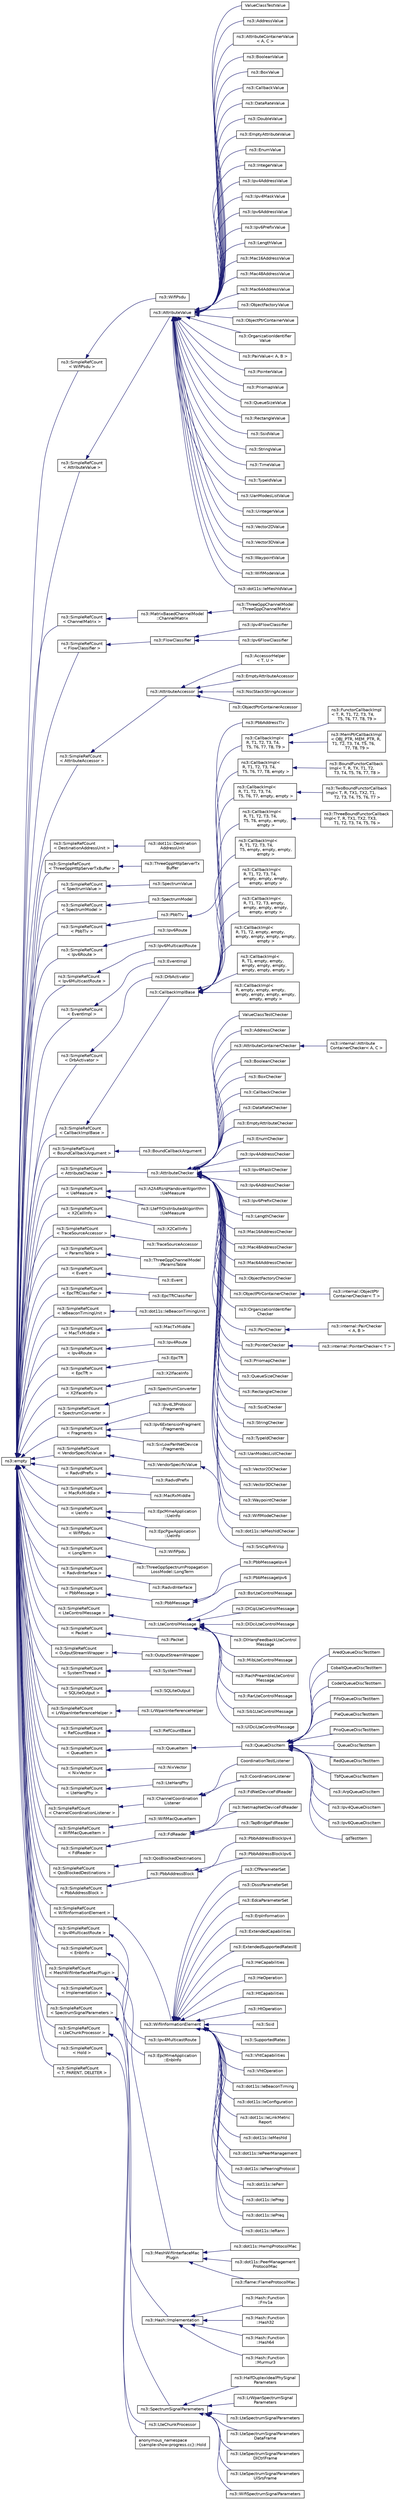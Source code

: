 digraph "Graphical Class Hierarchy"
{
 // LATEX_PDF_SIZE
  edge [fontname="Helvetica",fontsize="10",labelfontname="Helvetica",labelfontsize="10"];
  node [fontname="Helvetica",fontsize="10",shape=record];
  rankdir="LR";
  Node0 [label="ns3::empty",height=0.2,width=0.4,color="black", fillcolor="white", style="filled",URL="$classns3_1_1empty.html",tooltip="make Callback use a separate empty type"];
  Node0 -> Node1 [dir="back",color="midnightblue",fontsize="10",style="solid",fontname="Helvetica"];
  Node1 [label="ns3::SimpleRefCount\l\< WifiPsdu \>",height=0.2,width=0.4,color="black", fillcolor="white", style="filled",URL="$classns3_1_1_simple_ref_count.html",tooltip=" "];
  Node1 -> Node2 [dir="back",color="midnightblue",fontsize="10",style="solid",fontname="Helvetica"];
  Node2 [label="ns3::WifiPsdu",height=0.2,width=0.4,color="black", fillcolor="white", style="filled",URL="$classns3_1_1_wifi_psdu.html",tooltip="WifiPsdu stores an MPDU, S-MPDU or A-MPDU, by keeping header(s) and payload(s) separate for each cons..."];
  Node0 -> Node3 [dir="back",color="midnightblue",fontsize="10",style="solid",fontname="Helvetica"];
  Node3 [label="ns3::SimpleRefCount\l\< AttributeValue \>",height=0.2,width=0.4,color="black", fillcolor="white", style="filled",URL="$classns3_1_1_simple_ref_count.html",tooltip=" "];
  Node3 -> Node4 [dir="back",color="midnightblue",fontsize="10",style="solid",fontname="Helvetica"];
  Node4 [label="ns3::AttributeValue",height=0.2,width=0.4,color="black", fillcolor="white", style="filled",URL="$classns3_1_1_attribute_value.html",tooltip="Hold a value for an Attribute."];
  Node4 -> Node5 [dir="back",color="midnightblue",fontsize="10",style="solid",fontname="Helvetica"];
  Node5 [label="ValueClassTestValue",height=0.2,width=0.4,color="black", fillcolor="white", style="filled",URL="$class_value_class_test_value.html",tooltip=" "];
  Node4 -> Node6 [dir="back",color="midnightblue",fontsize="10",style="solid",fontname="Helvetica"];
  Node6 [label="ns3::AddressValue",height=0.2,width=0.4,color="black", fillcolor="white", style="filled",URL="$classns3_1_1_address_value.html",tooltip="AttributeValue implementation for Address."];
  Node4 -> Node7 [dir="back",color="midnightblue",fontsize="10",style="solid",fontname="Helvetica"];
  Node7 [label="ns3::AttributeContainerValue\l\< A, C \>",height=0.2,width=0.4,color="black", fillcolor="white", style="filled",URL="$classns3_1_1_attribute_container_value.html",tooltip="A container for one type of attribute."];
  Node4 -> Node8 [dir="back",color="midnightblue",fontsize="10",style="solid",fontname="Helvetica"];
  Node8 [label="ns3::BooleanValue",height=0.2,width=0.4,color="black", fillcolor="white", style="filled",URL="$classns3_1_1_boolean_value.html",tooltip="AttributeValue implementation for Boolean."];
  Node4 -> Node9 [dir="back",color="midnightblue",fontsize="10",style="solid",fontname="Helvetica"];
  Node9 [label="ns3::BoxValue",height=0.2,width=0.4,color="black", fillcolor="white", style="filled",URL="$classns3_1_1_box_value.html",tooltip="AttributeValue implementation for Box."];
  Node4 -> Node10 [dir="back",color="midnightblue",fontsize="10",style="solid",fontname="Helvetica"];
  Node10 [label="ns3::CallbackValue",height=0.2,width=0.4,color="black", fillcolor="white", style="filled",URL="$classns3_1_1_callback_value.html",tooltip="AttributeValue implementation for Callback."];
  Node4 -> Node11 [dir="back",color="midnightblue",fontsize="10",style="solid",fontname="Helvetica"];
  Node11 [label="ns3::DataRateValue",height=0.2,width=0.4,color="black", fillcolor="white", style="filled",URL="$classns3_1_1_data_rate_value.html",tooltip="AttributeValue implementation for DataRate."];
  Node4 -> Node12 [dir="back",color="midnightblue",fontsize="10",style="solid",fontname="Helvetica"];
  Node12 [label="ns3::DoubleValue",height=0.2,width=0.4,color="black", fillcolor="white", style="filled",URL="$classns3_1_1_double_value.html",tooltip="This class can be used to hold variables of floating point type such as 'double' or 'float'."];
  Node4 -> Node13 [dir="back",color="midnightblue",fontsize="10",style="solid",fontname="Helvetica"];
  Node13 [label="ns3::EmptyAttributeValue",height=0.2,width=0.4,color="black", fillcolor="white", style="filled",URL="$classns3_1_1_empty_attribute_value.html",tooltip="A class for an empty attribute value."];
  Node4 -> Node14 [dir="back",color="midnightblue",fontsize="10",style="solid",fontname="Helvetica"];
  Node14 [label="ns3::EnumValue",height=0.2,width=0.4,color="black", fillcolor="white", style="filled",URL="$classns3_1_1_enum_value.html",tooltip="Hold variables of type enum."];
  Node4 -> Node15 [dir="back",color="midnightblue",fontsize="10",style="solid",fontname="Helvetica"];
  Node15 [label="ns3::IntegerValue",height=0.2,width=0.4,color="black", fillcolor="white", style="filled",URL="$classns3_1_1_integer_value.html",tooltip="Hold a signed integer type."];
  Node4 -> Node16 [dir="back",color="midnightblue",fontsize="10",style="solid",fontname="Helvetica"];
  Node16 [label="ns3::Ipv4AddressValue",height=0.2,width=0.4,color="black", fillcolor="white", style="filled",URL="$classns3_1_1_ipv4_address_value.html",tooltip="AttributeValue implementation for Ipv4Address."];
  Node4 -> Node17 [dir="back",color="midnightblue",fontsize="10",style="solid",fontname="Helvetica"];
  Node17 [label="ns3::Ipv4MaskValue",height=0.2,width=0.4,color="black", fillcolor="white", style="filled",URL="$classns3_1_1_ipv4_mask_value.html",tooltip="AttributeValue implementation for Ipv4Mask."];
  Node4 -> Node18 [dir="back",color="midnightblue",fontsize="10",style="solid",fontname="Helvetica"];
  Node18 [label="ns3::Ipv6AddressValue",height=0.2,width=0.4,color="black", fillcolor="white", style="filled",URL="$classns3_1_1_ipv6_address_value.html",tooltip="AttributeValue implementation for Ipv6Address."];
  Node4 -> Node19 [dir="back",color="midnightblue",fontsize="10",style="solid",fontname="Helvetica"];
  Node19 [label="ns3::Ipv6PrefixValue",height=0.2,width=0.4,color="black", fillcolor="white", style="filled",URL="$classns3_1_1_ipv6_prefix_value.html",tooltip="AttributeValue implementation for Ipv6Prefix."];
  Node4 -> Node20 [dir="back",color="midnightblue",fontsize="10",style="solid",fontname="Helvetica"];
  Node20 [label="ns3::LengthValue",height=0.2,width=0.4,color="black", fillcolor="white", style="filled",URL="$classns3_1_1_length_value.html",tooltip="Define LengthValue class to support using Length objects as attributes."];
  Node4 -> Node21 [dir="back",color="midnightblue",fontsize="10",style="solid",fontname="Helvetica"];
  Node21 [label="ns3::Mac16AddressValue",height=0.2,width=0.4,color="black", fillcolor="white", style="filled",URL="$classns3_1_1_mac16_address_value.html",tooltip="AttributeValue implementation for Mac16Address."];
  Node4 -> Node22 [dir="back",color="midnightblue",fontsize="10",style="solid",fontname="Helvetica"];
  Node22 [label="ns3::Mac48AddressValue",height=0.2,width=0.4,color="black", fillcolor="white", style="filled",URL="$classns3_1_1_mac48_address_value.html",tooltip="AttributeValue implementation for Mac48Address."];
  Node4 -> Node23 [dir="back",color="midnightblue",fontsize="10",style="solid",fontname="Helvetica"];
  Node23 [label="ns3::Mac64AddressValue",height=0.2,width=0.4,color="black", fillcolor="white", style="filled",URL="$classns3_1_1_mac64_address_value.html",tooltip="hold objects of type ns3::Mac64Address"];
  Node4 -> Node24 [dir="back",color="midnightblue",fontsize="10",style="solid",fontname="Helvetica"];
  Node24 [label="ns3::ObjectFactoryValue",height=0.2,width=0.4,color="black", fillcolor="white", style="filled",URL="$classns3_1_1_object_factory_value.html",tooltip="AttributeValue implementation for ObjectFactory."];
  Node4 -> Node25 [dir="back",color="midnightblue",fontsize="10",style="solid",fontname="Helvetica"];
  Node25 [label="ns3::ObjectPtrContainerValue",height=0.2,width=0.4,color="black", fillcolor="white", style="filled",URL="$classns3_1_1_object_ptr_container_value.html",tooltip="Container for a set of ns3::Object pointers."];
  Node4 -> Node26 [dir="back",color="midnightblue",fontsize="10",style="solid",fontname="Helvetica"];
  Node26 [label="ns3::OrganizationIdentifier\lValue",height=0.2,width=0.4,color="black", fillcolor="white", style="filled",URL="$classns3_1_1_organization_identifier_value.html",tooltip="AttributeValue implementation for OrganizationIdentifier."];
  Node4 -> Node27 [dir="back",color="midnightblue",fontsize="10",style="solid",fontname="Helvetica"];
  Node27 [label="ns3::PairValue\< A, B \>",height=0.2,width=0.4,color="black", fillcolor="white", style="filled",URL="$classns3_1_1_pair_value.html",tooltip="Hold objects of type std::pair<A, B>."];
  Node4 -> Node28 [dir="back",color="midnightblue",fontsize="10",style="solid",fontname="Helvetica"];
  Node28 [label="ns3::PointerValue",height=0.2,width=0.4,color="black", fillcolor="white", style="filled",URL="$classns3_1_1_pointer_value.html",tooltip="Hold objects of type Ptr<T>."];
  Node4 -> Node29 [dir="back",color="midnightblue",fontsize="10",style="solid",fontname="Helvetica"];
  Node29 [label="ns3::PriomapValue",height=0.2,width=0.4,color="black", fillcolor="white", style="filled",URL="$classns3_1_1_priomap_value.html",tooltip=" "];
  Node4 -> Node30 [dir="back",color="midnightblue",fontsize="10",style="solid",fontname="Helvetica"];
  Node30 [label="ns3::QueueSizeValue",height=0.2,width=0.4,color="black", fillcolor="white", style="filled",URL="$classns3_1_1_queue_size_value.html",tooltip=" "];
  Node4 -> Node31 [dir="back",color="midnightblue",fontsize="10",style="solid",fontname="Helvetica"];
  Node31 [label="ns3::RectangleValue",height=0.2,width=0.4,color="black", fillcolor="white", style="filled",URL="$classns3_1_1_rectangle_value.html",tooltip="AttributeValue implementation for Rectangle."];
  Node4 -> Node32 [dir="back",color="midnightblue",fontsize="10",style="solid",fontname="Helvetica"];
  Node32 [label="ns3::SsidValue",height=0.2,width=0.4,color="black", fillcolor="white", style="filled",URL="$classns3_1_1_ssid_value.html",tooltip="AttributeValue implementation for Ssid."];
  Node4 -> Node33 [dir="back",color="midnightblue",fontsize="10",style="solid",fontname="Helvetica"];
  Node33 [label="ns3::StringValue",height=0.2,width=0.4,color="black", fillcolor="white", style="filled",URL="$classns3_1_1_string_value.html",tooltip="Hold variables of type string."];
  Node4 -> Node34 [dir="back",color="midnightblue",fontsize="10",style="solid",fontname="Helvetica"];
  Node34 [label="ns3::TimeValue",height=0.2,width=0.4,color="black", fillcolor="white", style="filled",URL="$classns3_1_1_time_value.html",tooltip="AttributeValue implementation for Time."];
  Node4 -> Node35 [dir="back",color="midnightblue",fontsize="10",style="solid",fontname="Helvetica"];
  Node35 [label="ns3::TypeIdValue",height=0.2,width=0.4,color="black", fillcolor="white", style="filled",URL="$classns3_1_1_type_id_value.html",tooltip="AttributeValue implementation for TypeId."];
  Node4 -> Node36 [dir="back",color="midnightblue",fontsize="10",style="solid",fontname="Helvetica"];
  Node36 [label="ns3::UanModesListValue",height=0.2,width=0.4,color="black", fillcolor="white", style="filled",URL="$classns3_1_1_uan_modes_list_value.html",tooltip="AttributeValue implementation for UanModesList."];
  Node4 -> Node37 [dir="back",color="midnightblue",fontsize="10",style="solid",fontname="Helvetica"];
  Node37 [label="ns3::UintegerValue",height=0.2,width=0.4,color="black", fillcolor="white", style="filled",URL="$classns3_1_1_uinteger_value.html",tooltip="Hold an unsigned integer type."];
  Node4 -> Node38 [dir="back",color="midnightblue",fontsize="10",style="solid",fontname="Helvetica"];
  Node38 [label="ns3::Vector2DValue",height=0.2,width=0.4,color="black", fillcolor="white", style="filled",URL="$classns3_1_1_vector2_d_value.html",tooltip="AttributeValue implementation for Vector2D."];
  Node4 -> Node39 [dir="back",color="midnightblue",fontsize="10",style="solid",fontname="Helvetica"];
  Node39 [label="ns3::Vector3DValue",height=0.2,width=0.4,color="black", fillcolor="white", style="filled",URL="$classns3_1_1_vector3_d_value.html",tooltip="AttributeValue implementation for Vector3D."];
  Node4 -> Node40 [dir="back",color="midnightblue",fontsize="10",style="solid",fontname="Helvetica"];
  Node40 [label="ns3::WaypointValue",height=0.2,width=0.4,color="black", fillcolor="white", style="filled",URL="$classns3_1_1_waypoint_value.html",tooltip="AttributeValue implementation for Waypoint."];
  Node4 -> Node41 [dir="back",color="midnightblue",fontsize="10",style="solid",fontname="Helvetica"];
  Node41 [label="ns3::WifiModeValue",height=0.2,width=0.4,color="black", fillcolor="white", style="filled",URL="$classns3_1_1_wifi_mode_value.html",tooltip="AttributeValue implementation for WifiMode."];
  Node4 -> Node42 [dir="back",color="midnightblue",fontsize="10",style="solid",fontname="Helvetica"];
  Node42 [label="ns3::dot11s::IeMeshIdValue",height=0.2,width=0.4,color="black", fillcolor="white", style="filled",URL="$classns3_1_1dot11s_1_1_ie_mesh_id_value.html",tooltip=" "];
  Node0 -> Node43 [dir="back",color="midnightblue",fontsize="10",style="solid",fontname="Helvetica"];
  Node43 [label="ns3::SimpleRefCount\l\< ChannelMatrix \>",height=0.2,width=0.4,color="black", fillcolor="white", style="filled",URL="$classns3_1_1_simple_ref_count.html",tooltip=" "];
  Node43 -> Node44 [dir="back",color="midnightblue",fontsize="10",style="solid",fontname="Helvetica"];
  Node44 [label="ns3::MatrixBasedChannelModel\l::ChannelMatrix",height=0.2,width=0.4,color="black", fillcolor="white", style="filled",URL="$structns3_1_1_matrix_based_channel_model_1_1_channel_matrix.html",tooltip="Data structure that stores a channel realization."];
  Node44 -> Node45 [dir="back",color="midnightblue",fontsize="10",style="solid",fontname="Helvetica"];
  Node45 [label="ns3::ThreeGppChannelModel\l::ThreeGppChannelMatrix",height=0.2,width=0.4,color="black", fillcolor="white", style="filled",URL="$structns3_1_1_three_gpp_channel_model_1_1_three_gpp_channel_matrix.html",tooltip="Extends the struct ChannelMatrix by including information that are used within the class ThreeGppChan..."];
  Node0 -> Node46 [dir="back",color="midnightblue",fontsize="10",style="solid",fontname="Helvetica"];
  Node46 [label="ns3::SimpleRefCount\l\< FlowClassifier \>",height=0.2,width=0.4,color="black", fillcolor="white", style="filled",URL="$classns3_1_1_simple_ref_count.html",tooltip=" "];
  Node46 -> Node47 [dir="back",color="midnightblue",fontsize="10",style="solid",fontname="Helvetica"];
  Node47 [label="ns3::FlowClassifier",height=0.2,width=0.4,color="black", fillcolor="white", style="filled",URL="$classns3_1_1_flow_classifier.html",tooltip="Provides a method to translate raw packet data into abstract flow identifier and packet identifier pa..."];
  Node47 -> Node48 [dir="back",color="midnightblue",fontsize="10",style="solid",fontname="Helvetica"];
  Node48 [label="ns3::Ipv4FlowClassifier",height=0.2,width=0.4,color="black", fillcolor="white", style="filled",URL="$classns3_1_1_ipv4_flow_classifier.html",tooltip="Classifies packets by looking at their IP and TCP/UDP headers."];
  Node47 -> Node49 [dir="back",color="midnightblue",fontsize="10",style="solid",fontname="Helvetica"];
  Node49 [label="ns3::Ipv6FlowClassifier",height=0.2,width=0.4,color="black", fillcolor="white", style="filled",URL="$classns3_1_1_ipv6_flow_classifier.html",tooltip="Classifies packets by looking at their IP and TCP/UDP headers."];
  Node0 -> Node50 [dir="back",color="midnightblue",fontsize="10",style="solid",fontname="Helvetica"];
  Node50 [label="ns3::SimpleRefCount\l\< AttributeAccessor \>",height=0.2,width=0.4,color="black", fillcolor="white", style="filled",URL="$classns3_1_1_simple_ref_count.html",tooltip=" "];
  Node50 -> Node51 [dir="back",color="midnightblue",fontsize="10",style="solid",fontname="Helvetica"];
  Node51 [label="ns3::AttributeAccessor",height=0.2,width=0.4,color="black", fillcolor="white", style="filled",URL="$classns3_1_1_attribute_accessor.html",tooltip="allow setting and getting the value of an attribute."];
  Node51 -> Node52 [dir="back",color="midnightblue",fontsize="10",style="solid",fontname="Helvetica"];
  Node52 [label="ns3::AccessorHelper\l\< T, U \>",height=0.2,width=0.4,color="black", fillcolor="white", style="filled",URL="$classns3_1_1_accessor_helper.html",tooltip="Basic functionality for accessing class attributes via class data members, or get functor/set methods..."];
  Node51 -> Node53 [dir="back",color="midnightblue",fontsize="10",style="solid",fontname="Helvetica"];
  Node53 [label="ns3::EmptyAttributeAccessor",height=0.2,width=0.4,color="black", fillcolor="white", style="filled",URL="$classns3_1_1_empty_attribute_accessor.html",tooltip="An accessor for EmptyAttributeValue."];
  Node51 -> Node54 [dir="back",color="midnightblue",fontsize="10",style="solid",fontname="Helvetica"];
  Node54 [label="ns3::NscStackStringAccessor",height=0.2,width=0.4,color="black", fillcolor="white", style="filled",URL="$classns3_1_1_nsc_stack_string_accessor.html",tooltip="This object represent the underlying nsc stack attributes and provide a ns-3-like system to access th..."];
  Node51 -> Node55 [dir="back",color="midnightblue",fontsize="10",style="solid",fontname="Helvetica"];
  Node55 [label="ns3::ObjectPtrContainerAccessor",height=0.2,width=0.4,color="black", fillcolor="white", style="filled",URL="$classns3_1_1_object_ptr_container_accessor.html",tooltip="AttributeAccessor implementation for ObjectPtrContainerValue."];
  Node0 -> Node56 [dir="back",color="midnightblue",fontsize="10",style="solid",fontname="Helvetica"];
  Node56 [label="ns3::SimpleRefCount\l\< DestinationAddressUnit \>",height=0.2,width=0.4,color="black", fillcolor="white", style="filled",URL="$classns3_1_1_simple_ref_count.html",tooltip=" "];
  Node56 -> Node57 [dir="back",color="midnightblue",fontsize="10",style="solid",fontname="Helvetica"];
  Node57 [label="ns3::dot11s::Destination\lAddressUnit",height=0.2,width=0.4,color="black", fillcolor="white", style="filled",URL="$classns3_1_1dot11s_1_1_destination_address_unit.html",tooltip="Describes an address unit in PREQ information element See 7.3.2.96 for more details."];
  Node0 -> Node58 [dir="back",color="midnightblue",fontsize="10",style="solid",fontname="Helvetica"];
  Node58 [label="ns3::SimpleRefCount\l\< ThreeGppHttpServerTxBuffer \>",height=0.2,width=0.4,color="black", fillcolor="white", style="filled",URL="$classns3_1_1_simple_ref_count.html",tooltip=" "];
  Node58 -> Node59 [dir="back",color="midnightblue",fontsize="10",style="solid",fontname="Helvetica"];
  Node59 [label="ns3::ThreeGppHttpServerTx\lBuffer",height=0.2,width=0.4,color="black", fillcolor="white", style="filled",URL="$classns3_1_1_three_gpp_http_server_tx_buffer.html",tooltip=" "];
  Node0 -> Node60 [dir="back",color="midnightblue",fontsize="10",style="solid",fontname="Helvetica"];
  Node60 [label="ns3::SimpleRefCount\l\< SpectrumValue \>",height=0.2,width=0.4,color="black", fillcolor="white", style="filled",URL="$classns3_1_1_simple_ref_count.html",tooltip=" "];
  Node60 -> Node61 [dir="back",color="midnightblue",fontsize="10",style="solid",fontname="Helvetica"];
  Node61 [label="ns3::SpectrumValue",height=0.2,width=0.4,color="black", fillcolor="white", style="filled",URL="$classns3_1_1_spectrum_value.html",tooltip="Set of values corresponding to a given SpectrumModel."];
  Node0 -> Node62 [dir="back",color="midnightblue",fontsize="10",style="solid",fontname="Helvetica"];
  Node62 [label="ns3::SimpleRefCount\l\< SpectrumModel \>",height=0.2,width=0.4,color="black", fillcolor="white", style="filled",URL="$classns3_1_1_simple_ref_count.html",tooltip=" "];
  Node62 -> Node63 [dir="back",color="midnightblue",fontsize="10",style="solid",fontname="Helvetica"];
  Node63 [label="ns3::SpectrumModel",height=0.2,width=0.4,color="black", fillcolor="white", style="filled",URL="$classns3_1_1_spectrum_model.html",tooltip="Set of frequency values implementing the domain of the functions in the Function Space defined by Spe..."];
  Node0 -> Node64 [dir="back",color="midnightblue",fontsize="10",style="solid",fontname="Helvetica"];
  Node64 [label="ns3::SimpleRefCount\l\< PbbTlv \>",height=0.2,width=0.4,color="black", fillcolor="white", style="filled",URL="$classns3_1_1_simple_ref_count.html",tooltip=" "];
  Node64 -> Node65 [dir="back",color="midnightblue",fontsize="10",style="solid",fontname="Helvetica"];
  Node65 [label="ns3::PbbTlv",height=0.2,width=0.4,color="black", fillcolor="white", style="filled",URL="$classns3_1_1_pbb_tlv.html",tooltip="A packet or message TLV."];
  Node65 -> Node66 [dir="back",color="midnightblue",fontsize="10",style="solid",fontname="Helvetica"];
  Node66 [label="ns3::PbbAddressTlv",height=0.2,width=0.4,color="black", fillcolor="white", style="filled",URL="$classns3_1_1_pbb_address_tlv.html",tooltip="An Address TLV."];
  Node0 -> Node67 [dir="back",color="midnightblue",fontsize="10",style="solid",fontname="Helvetica"];
  Node67 [label="ns3::SimpleRefCount\l\< Ipv6Route \>",height=0.2,width=0.4,color="black", fillcolor="white", style="filled",URL="$classns3_1_1_simple_ref_count.html",tooltip=" "];
  Node67 -> Node68 [dir="back",color="midnightblue",fontsize="10",style="solid",fontname="Helvetica"];
  Node68 [label="ns3::Ipv6Route",height=0.2,width=0.4,color="black", fillcolor="white", style="filled",URL="$classns3_1_1_ipv6_route.html",tooltip="IPv6 route cache entry."];
  Node0 -> Node69 [dir="back",color="midnightblue",fontsize="10",style="solid",fontname="Helvetica"];
  Node69 [label="ns3::SimpleRefCount\l\< Ipv6MulticastRoute \>",height=0.2,width=0.4,color="black", fillcolor="white", style="filled",URL="$classns3_1_1_simple_ref_count.html",tooltip=" "];
  Node69 -> Node70 [dir="back",color="midnightblue",fontsize="10",style="solid",fontname="Helvetica"];
  Node70 [label="ns3::Ipv6MulticastRoute",height=0.2,width=0.4,color="black", fillcolor="white", style="filled",URL="$classns3_1_1_ipv6_multicast_route.html",tooltip="IPv6 multicast route entry."];
  Node0 -> Node71 [dir="back",color="midnightblue",fontsize="10",style="solid",fontname="Helvetica"];
  Node71 [label="ns3::SimpleRefCount\l\< EventImpl \>",height=0.2,width=0.4,color="black", fillcolor="white", style="filled",URL="$classns3_1_1_simple_ref_count.html",tooltip=" "];
  Node71 -> Node72 [dir="back",color="midnightblue",fontsize="10",style="solid",fontname="Helvetica"];
  Node72 [label="ns3::EventImpl",height=0.2,width=0.4,color="black", fillcolor="white", style="filled",URL="$classns3_1_1_event_impl.html",tooltip="A simulation event."];
  Node0 -> Node73 [dir="back",color="midnightblue",fontsize="10",style="solid",fontname="Helvetica"];
  Node73 [label="ns3::SimpleRefCount\l\< DrbActivator \>",height=0.2,width=0.4,color="black", fillcolor="white", style="filled",URL="$classns3_1_1_simple_ref_count.html",tooltip=" "];
  Node73 -> Node74 [dir="back",color="midnightblue",fontsize="10",style="solid",fontname="Helvetica"];
  Node74 [label="ns3::DrbActivator",height=0.2,width=0.4,color="black", fillcolor="white", style="filled",URL="$classns3_1_1_drb_activator.html",tooltip="DrbActivatior allows user to activate bearers for UEs when EPC is not used."];
  Node0 -> Node75 [dir="back",color="midnightblue",fontsize="10",style="solid",fontname="Helvetica"];
  Node75 [label="ns3::SimpleRefCount\l\< CallbackImplBase \>",height=0.2,width=0.4,color="black", fillcolor="white", style="filled",URL="$classns3_1_1_simple_ref_count.html",tooltip=" "];
  Node75 -> Node76 [dir="back",color="midnightblue",fontsize="10",style="solid",fontname="Helvetica"];
  Node76 [label="ns3::CallbackImplBase",height=0.2,width=0.4,color="black", fillcolor="white", style="filled",URL="$classns3_1_1_callback_impl_base.html",tooltip="Abstract base class for CallbackImpl Provides reference counting and equality test."];
  Node76 -> Node77 [dir="back",color="midnightblue",fontsize="10",style="solid",fontname="Helvetica"];
  Node77 [label="ns3::CallbackImpl\<\l R, T1, T2, T3, T4,\l T5, T6, T7, T8, T9 \>",height=0.2,width=0.4,color="black", fillcolor="white", style="filled",URL="$classns3_1_1_callback_impl.html",tooltip="The unqualified CallbackImpl class."];
  Node77 -> Node78 [dir="back",color="midnightblue",fontsize="10",style="solid",fontname="Helvetica"];
  Node78 [label="ns3::FunctorCallbackImpl\l\< T, R, T1, T2, T3, T4,\l T5, T6, T7, T8, T9 \>",height=0.2,width=0.4,color="black", fillcolor="white", style="filled",URL="$classns3_1_1_functor_callback_impl.html",tooltip="CallbackImpl with functors."];
  Node77 -> Node79 [dir="back",color="midnightblue",fontsize="10",style="solid",fontname="Helvetica"];
  Node79 [label="ns3::MemPtrCallbackImpl\l\< OBJ_PTR, MEM_PTR, R,\l T1, T2, T3, T4, T5, T6,\l T7, T8, T9 \>",height=0.2,width=0.4,color="black", fillcolor="white", style="filled",URL="$classns3_1_1_mem_ptr_callback_impl.html",tooltip="CallbackImpl for pointer to member functions."];
  Node76 -> Node80 [dir="back",color="midnightblue",fontsize="10",style="solid",fontname="Helvetica"];
  Node80 [label="ns3::CallbackImpl\<\l R, T1, T2, T3, T4,\l T5, T6, T7, T8, empty \>",height=0.2,width=0.4,color="black", fillcolor="white", style="filled",URL="$classns3_1_1_callback_impl_3_01_r_00_01_t1_00_01_t2_00_01_t3_00_01_t4_00_01_t5_00_01_t6_00_01_t7_00_01_t8_00_01empty_01_4.html",tooltip="CallbackImpl class with eight arguments."];
  Node80 -> Node81 [dir="back",color="midnightblue",fontsize="10",style="solid",fontname="Helvetica"];
  Node81 [label="ns3::BoundFunctorCallback\lImpl\< T, R, TX, T1, T2,\l T3, T4, T5, T6, T7, T8 \>",height=0.2,width=0.4,color="black", fillcolor="white", style="filled",URL="$classns3_1_1_bound_functor_callback_impl.html",tooltip="CallbackImpl for functors with first argument bound at construction."];
  Node76 -> Node82 [dir="back",color="midnightblue",fontsize="10",style="solid",fontname="Helvetica"];
  Node82 [label="ns3::CallbackImpl\<\l R, T1, T2, T3, T4,\l T5, T6, T7, empty, empty \>",height=0.2,width=0.4,color="black", fillcolor="white", style="filled",URL="$classns3_1_1_callback_impl_3_01_r_00_01_t1_00_01_t2_00_01_t3_00_01_t4_00_01_t5_00_01_t6_00_01_t7_00_01empty_00_01empty_01_4.html",tooltip="CallbackImpl class with seven arguments."];
  Node82 -> Node83 [dir="back",color="midnightblue",fontsize="10",style="solid",fontname="Helvetica"];
  Node83 [label="ns3::TwoBoundFunctorCallback\lImpl\< T, R, TX1, TX2, T1,\l T2, T3, T4, T5, T6, T7 \>",height=0.2,width=0.4,color="black", fillcolor="white", style="filled",URL="$classns3_1_1_two_bound_functor_callback_impl.html",tooltip="CallbackImpl for functors with first two arguments bound at construction."];
  Node76 -> Node84 [dir="back",color="midnightblue",fontsize="10",style="solid",fontname="Helvetica"];
  Node84 [label="ns3::CallbackImpl\<\l R, T1, T2, T3, T4,\l T5, T6, empty, empty,\l empty \>",height=0.2,width=0.4,color="black", fillcolor="white", style="filled",URL="$classns3_1_1_callback_impl_3_01_r_00_01_t1_00_01_t2_00_01_t3_00_01_t4_00_01_t5_00_01_t6_00_01empty_00_01empty_00_01empty_01_4.html",tooltip="CallbackImpl class with six arguments."];
  Node84 -> Node85 [dir="back",color="midnightblue",fontsize="10",style="solid",fontname="Helvetica"];
  Node85 [label="ns3::ThreeBoundFunctorCallback\lImpl\< T, R, TX1, TX2, TX3,\l T1, T2, T3, T4, T5, T6 \>",height=0.2,width=0.4,color="black", fillcolor="white", style="filled",URL="$classns3_1_1_three_bound_functor_callback_impl.html",tooltip="CallbackImpl for functors with first three arguments bound at construction."];
  Node76 -> Node86 [dir="back",color="midnightblue",fontsize="10",style="solid",fontname="Helvetica"];
  Node86 [label="ns3::CallbackImpl\<\l R, T1, T2, T3, T4,\l T5, empty, empty, empty,\l empty \>",height=0.2,width=0.4,color="black", fillcolor="white", style="filled",URL="$classns3_1_1_callback_impl_3_01_r_00_01_t1_00_01_t2_00_01_t3_00_01_t4_00_01_t5_00_01empty_00_01empty_00_01empty_00_01empty_01_4.html",tooltip="CallbackImpl class with five arguments."];
  Node76 -> Node87 [dir="back",color="midnightblue",fontsize="10",style="solid",fontname="Helvetica"];
  Node87 [label="ns3::CallbackImpl\<\l R, T1, T2, T3, T4,\l empty, empty, empty,\l empty, empty \>",height=0.2,width=0.4,color="black", fillcolor="white", style="filled",URL="$classns3_1_1_callback_impl_3_01_r_00_01_t1_00_01_t2_00_01_t3_00_01_t4_00_01empty_00_01empty_00_03c30a8ee012171dc41d2259423d36332.html",tooltip="CallbackImpl class with four arguments."];
  Node76 -> Node88 [dir="back",color="midnightblue",fontsize="10",style="solid",fontname="Helvetica"];
  Node88 [label="ns3::CallbackImpl\<\l R, T1, T2, T3, empty,\l empty, empty, empty,\l empty, empty \>",height=0.2,width=0.4,color="black", fillcolor="white", style="filled",URL="$classns3_1_1_callback_impl_3_01_r_00_01_t1_00_01_t2_00_01_t3_00_01empty_00_01empty_00_01empty_0011bea1c23ac765b739609f5002cd74ad.html",tooltip="CallbackImpl class with three arguments."];
  Node76 -> Node89 [dir="back",color="midnightblue",fontsize="10",style="solid",fontname="Helvetica"];
  Node89 [label="ns3::CallbackImpl\<\l R, T1, T2, empty, empty,\l empty, empty, empty, empty,\l empty \>",height=0.2,width=0.4,color="black", fillcolor="white", style="filled",URL="$classns3_1_1_callback_impl_3_01_r_00_01_t1_00_01_t2_00_01empty_00_01empty_00_01empty_00_01empty_9eabeb7203ccb75dd139998dd51570cf.html",tooltip="CallbackImpl class with two arguments."];
  Node76 -> Node90 [dir="back",color="midnightblue",fontsize="10",style="solid",fontname="Helvetica"];
  Node90 [label="ns3::CallbackImpl\<\l R, T1, empty, empty,\l empty, empty, empty,\l empty, empty, empty \>",height=0.2,width=0.4,color="black", fillcolor="white", style="filled",URL="$classns3_1_1_callback_impl_3_01_r_00_01_t1_00_01empty_00_01empty_00_01empty_00_01empty_00_01empt255038a05702adf5ddc93a472d342950.html",tooltip="CallbackImpl class with one argument."];
  Node76 -> Node91 [dir="back",color="midnightblue",fontsize="10",style="solid",fontname="Helvetica"];
  Node91 [label="ns3::CallbackImpl\<\l R, empty, empty, empty,\l empty, empty, empty, empty,\l empty, empty \>",height=0.2,width=0.4,color="black", fillcolor="white", style="filled",URL="$classns3_1_1_callback_impl_3_01_r_00_01empty_00_01empty_00_01empty_00_01empty_00_01empty_00_01em78b93e3faf72d83b1027032a45ffb8a1.html",tooltip="CallbackImpl classes with varying numbers of argument types."];
  Node0 -> Node92 [dir="back",color="midnightblue",fontsize="10",style="solid",fontname="Helvetica"];
  Node92 [label="ns3::SimpleRefCount\l\< BoundCallbackArgument \>",height=0.2,width=0.4,color="black", fillcolor="white", style="filled",URL="$classns3_1_1_simple_ref_count.html",tooltip=" "];
  Node92 -> Node93 [dir="back",color="midnightblue",fontsize="10",style="solid",fontname="Helvetica"];
  Node93 [label="ns3::BoundCallbackArgument",height=0.2,width=0.4,color="black", fillcolor="white", style="filled",URL="$structns3_1_1_bound_callback_argument.html",tooltip="This structure is used as interface between trace sources and RadioBearerStatsCalculator."];
  Node0 -> Node94 [dir="back",color="midnightblue",fontsize="10",style="solid",fontname="Helvetica"];
  Node94 [label="ns3::SimpleRefCount\l\< AttributeChecker \>",height=0.2,width=0.4,color="black", fillcolor="white", style="filled",URL="$classns3_1_1_simple_ref_count.html",tooltip=" "];
  Node94 -> Node95 [dir="back",color="midnightblue",fontsize="10",style="solid",fontname="Helvetica"];
  Node95 [label="ns3::AttributeChecker",height=0.2,width=0.4,color="black", fillcolor="white", style="filled",URL="$classns3_1_1_attribute_checker.html",tooltip="Represent the type of an attribute."];
  Node95 -> Node96 [dir="back",color="midnightblue",fontsize="10",style="solid",fontname="Helvetica"];
  Node96 [label="ValueClassTestChecker",height=0.2,width=0.4,color="black", fillcolor="white", style="filled",URL="$class_value_class_test_checker.html",tooltip=" "];
  Node95 -> Node97 [dir="back",color="midnightblue",fontsize="10",style="solid",fontname="Helvetica"];
  Node97 [label="ns3::AddressChecker",height=0.2,width=0.4,color="black", fillcolor="white", style="filled",URL="$classns3_1_1_address_checker.html",tooltip="AttributeChecker implementation for AddressValue."];
  Node95 -> Node98 [dir="back",color="midnightblue",fontsize="10",style="solid",fontname="Helvetica"];
  Node98 [label="ns3::AttributeContainerChecker",height=0.2,width=0.4,color="black", fillcolor="white", style="filled",URL="$classns3_1_1_attribute_container_checker.html",tooltip="AttributeChecker implementation for AttributeContainerValue."];
  Node98 -> Node99 [dir="back",color="midnightblue",fontsize="10",style="solid",fontname="Helvetica"];
  Node99 [label="ns3::internal::Attribute\lContainerChecker\< A, C \>",height=0.2,width=0.4,color="black", fillcolor="white", style="filled",URL="$classns3_1_1internal_1_1_attribute_container_checker.html",tooltip=" "];
  Node95 -> Node100 [dir="back",color="midnightblue",fontsize="10",style="solid",fontname="Helvetica"];
  Node100 [label="ns3::BooleanChecker",height=0.2,width=0.4,color="black", fillcolor="white", style="filled",URL="$classns3_1_1_boolean_checker.html",tooltip="AttributeChecker implementation for BooleanValue."];
  Node95 -> Node101 [dir="back",color="midnightblue",fontsize="10",style="solid",fontname="Helvetica"];
  Node101 [label="ns3::BoxChecker",height=0.2,width=0.4,color="black", fillcolor="white", style="filled",URL="$classns3_1_1_box_checker.html",tooltip="AttributeChecker implementation for BoxValue."];
  Node95 -> Node102 [dir="back",color="midnightblue",fontsize="10",style="solid",fontname="Helvetica"];
  Node102 [label="ns3::CallbackChecker",height=0.2,width=0.4,color="black", fillcolor="white", style="filled",URL="$classns3_1_1_callback_checker.html",tooltip="AttributeChecker implementation for CallbackValue."];
  Node95 -> Node103 [dir="back",color="midnightblue",fontsize="10",style="solid",fontname="Helvetica"];
  Node103 [label="ns3::DataRateChecker",height=0.2,width=0.4,color="black", fillcolor="white", style="filled",URL="$classns3_1_1_data_rate_checker.html",tooltip="AttributeChecker implementation for DataRateValue."];
  Node95 -> Node104 [dir="back",color="midnightblue",fontsize="10",style="solid",fontname="Helvetica"];
  Node104 [label="ns3::EmptyAttributeChecker",height=0.2,width=0.4,color="black", fillcolor="white", style="filled",URL="$classns3_1_1_empty_attribute_checker.html",tooltip="A checker for EmptyAttributeValue."];
  Node95 -> Node105 [dir="back",color="midnightblue",fontsize="10",style="solid",fontname="Helvetica"];
  Node105 [label="ns3::EnumChecker",height=0.2,width=0.4,color="black", fillcolor="white", style="filled",URL="$classns3_1_1_enum_checker.html",tooltip="AttributeChecker implementation for EnumValue."];
  Node95 -> Node106 [dir="back",color="midnightblue",fontsize="10",style="solid",fontname="Helvetica"];
  Node106 [label="ns3::Ipv4AddressChecker",height=0.2,width=0.4,color="black", fillcolor="white", style="filled",URL="$classns3_1_1_ipv4_address_checker.html",tooltip="AttributeChecker implementation for Ipv4AddressValue."];
  Node95 -> Node107 [dir="back",color="midnightblue",fontsize="10",style="solid",fontname="Helvetica"];
  Node107 [label="ns3::Ipv4MaskChecker",height=0.2,width=0.4,color="black", fillcolor="white", style="filled",URL="$classns3_1_1_ipv4_mask_checker.html",tooltip="AttributeChecker implementation for Ipv4MaskValue."];
  Node95 -> Node108 [dir="back",color="midnightblue",fontsize="10",style="solid",fontname="Helvetica"];
  Node108 [label="ns3::Ipv6AddressChecker",height=0.2,width=0.4,color="black", fillcolor="white", style="filled",URL="$classns3_1_1_ipv6_address_checker.html",tooltip="AttributeChecker implementation for Ipv6AddressValue."];
  Node95 -> Node109 [dir="back",color="midnightblue",fontsize="10",style="solid",fontname="Helvetica"];
  Node109 [label="ns3::Ipv6PrefixChecker",height=0.2,width=0.4,color="black", fillcolor="white", style="filled",URL="$classns3_1_1_ipv6_prefix_checker.html",tooltip="AttributeChecker implementation for Ipv6PrefixValue."];
  Node95 -> Node110 [dir="back",color="midnightblue",fontsize="10",style="solid",fontname="Helvetica"];
  Node110 [label="ns3::LengthChecker",height=0.2,width=0.4,color="black", fillcolor="white", style="filled",URL="$classns3_1_1_length_checker.html",tooltip="AttributeChecker implementation for LengthValue."];
  Node95 -> Node111 [dir="back",color="midnightblue",fontsize="10",style="solid",fontname="Helvetica"];
  Node111 [label="ns3::Mac16AddressChecker",height=0.2,width=0.4,color="black", fillcolor="white", style="filled",URL="$classns3_1_1_mac16_address_checker.html",tooltip="AttributeChecker implementation for Mac16AddressValue."];
  Node95 -> Node112 [dir="back",color="midnightblue",fontsize="10",style="solid",fontname="Helvetica"];
  Node112 [label="ns3::Mac48AddressChecker",height=0.2,width=0.4,color="black", fillcolor="white", style="filled",URL="$classns3_1_1_mac48_address_checker.html",tooltip="AttributeChecker implementation for Mac48AddressValue."];
  Node95 -> Node113 [dir="back",color="midnightblue",fontsize="10",style="solid",fontname="Helvetica"];
  Node113 [label="ns3::Mac64AddressChecker",height=0.2,width=0.4,color="black", fillcolor="white", style="filled",URL="$classns3_1_1_mac64_address_checker.html",tooltip="AttributeChecker implementation for Mac64AddressValue."];
  Node95 -> Node114 [dir="back",color="midnightblue",fontsize="10",style="solid",fontname="Helvetica"];
  Node114 [label="ns3::ObjectFactoryChecker",height=0.2,width=0.4,color="black", fillcolor="white", style="filled",URL="$classns3_1_1_object_factory_checker.html",tooltip="AttributeChecker implementation for ObjectFactoryValue."];
  Node95 -> Node115 [dir="back",color="midnightblue",fontsize="10",style="solid",fontname="Helvetica"];
  Node115 [label="ns3::ObjectPtrContainerChecker",height=0.2,width=0.4,color="black", fillcolor="white", style="filled",URL="$classns3_1_1_object_ptr_container_checker.html",tooltip="AttributeChecker implementation for ObjectPtrContainerValue."];
  Node115 -> Node116 [dir="back",color="midnightblue",fontsize="10",style="solid",fontname="Helvetica"];
  Node116 [label="ns3::internal::ObjectPtr\lContainerChecker\< T \>",height=0.2,width=0.4,color="black", fillcolor="white", style="filled",URL="$classns3_1_1internal_1_1_object_ptr_container_checker.html",tooltip="ObjectPtrContainerChecker implementation class."];
  Node95 -> Node117 [dir="back",color="midnightblue",fontsize="10",style="solid",fontname="Helvetica"];
  Node117 [label="ns3::OrganizationIdentifier\lChecker",height=0.2,width=0.4,color="black", fillcolor="white", style="filled",URL="$classns3_1_1_organization_identifier_checker.html",tooltip="AttributeChecker implementation for OrganizationIdentifierValue."];
  Node95 -> Node118 [dir="back",color="midnightblue",fontsize="10",style="solid",fontname="Helvetica"];
  Node118 [label="ns3::PairChecker",height=0.2,width=0.4,color="black", fillcolor="white", style="filled",URL="$classns3_1_1_pair_checker.html",tooltip="AttributeChecker implementation for PairValue."];
  Node118 -> Node119 [dir="back",color="midnightblue",fontsize="10",style="solid",fontname="Helvetica"];
  Node119 [label="ns3::internal::PairChecker\l\< A, B \>",height=0.2,width=0.4,color="black", fillcolor="white", style="filled",URL="$classns3_1_1internal_1_1_pair_checker.html",tooltip="Internal checker class templated to each AttributeChecker for each entry in the pair."];
  Node95 -> Node120 [dir="back",color="midnightblue",fontsize="10",style="solid",fontname="Helvetica"];
  Node120 [label="ns3::PointerChecker",height=0.2,width=0.4,color="black", fillcolor="white", style="filled",URL="$classns3_1_1_pointer_checker.html",tooltip="AttributeChecker implementation for PointerValue."];
  Node120 -> Node121 [dir="back",color="midnightblue",fontsize="10",style="solid",fontname="Helvetica"];
  Node121 [label="ns3::internal::PointerChecker\< T \>",height=0.2,width=0.4,color="black", fillcolor="white", style="filled",URL="$classns3_1_1internal_1_1_pointer_checker.html",tooltip="PointerChecker implementation."];
  Node95 -> Node122 [dir="back",color="midnightblue",fontsize="10",style="solid",fontname="Helvetica"];
  Node122 [label="ns3::PriomapChecker",height=0.2,width=0.4,color="black", fillcolor="white", style="filled",URL="$classns3_1_1_priomap_checker.html",tooltip=" "];
  Node95 -> Node123 [dir="back",color="midnightblue",fontsize="10",style="solid",fontname="Helvetica"];
  Node123 [label="ns3::QueueSizeChecker",height=0.2,width=0.4,color="black", fillcolor="white", style="filled",URL="$classns3_1_1_queue_size_checker.html",tooltip=" "];
  Node95 -> Node124 [dir="back",color="midnightblue",fontsize="10",style="solid",fontname="Helvetica"];
  Node124 [label="ns3::RectangleChecker",height=0.2,width=0.4,color="black", fillcolor="white", style="filled",URL="$classns3_1_1_rectangle_checker.html",tooltip="AttributeChecker implementation for RectangleValue."];
  Node95 -> Node125 [dir="back",color="midnightblue",fontsize="10",style="solid",fontname="Helvetica"];
  Node125 [label="ns3::SsidChecker",height=0.2,width=0.4,color="black", fillcolor="white", style="filled",URL="$classns3_1_1_ssid_checker.html",tooltip="AttributeChecker implementation for SsidValue."];
  Node95 -> Node126 [dir="back",color="midnightblue",fontsize="10",style="solid",fontname="Helvetica"];
  Node126 [label="ns3::StringChecker",height=0.2,width=0.4,color="black", fillcolor="white", style="filled",URL="$classns3_1_1_string_checker.html",tooltip="AttributeChecker implementation for StringValue."];
  Node95 -> Node127 [dir="back",color="midnightblue",fontsize="10",style="solid",fontname="Helvetica"];
  Node127 [label="ns3::TypeIdChecker",height=0.2,width=0.4,color="black", fillcolor="white", style="filled",URL="$classns3_1_1_type_id_checker.html",tooltip="AttributeChecker implementation for TypeIdValue."];
  Node95 -> Node128 [dir="back",color="midnightblue",fontsize="10",style="solid",fontname="Helvetica"];
  Node128 [label="ns3::UanModesListChecker",height=0.2,width=0.4,color="black", fillcolor="white", style="filled",URL="$classns3_1_1_uan_modes_list_checker.html",tooltip="AttributeChecker implementation for UanModesListValue."];
  Node95 -> Node129 [dir="back",color="midnightblue",fontsize="10",style="solid",fontname="Helvetica"];
  Node129 [label="ns3::Vector2DChecker",height=0.2,width=0.4,color="black", fillcolor="white", style="filled",URL="$classns3_1_1_vector2_d_checker.html",tooltip="AttributeChecker implementation for Vector2DValue."];
  Node95 -> Node130 [dir="back",color="midnightblue",fontsize="10",style="solid",fontname="Helvetica"];
  Node130 [label="ns3::Vector3DChecker",height=0.2,width=0.4,color="black", fillcolor="white", style="filled",URL="$classns3_1_1_vector3_d_checker.html",tooltip="AttributeChecker implementation for Vector3DValue."];
  Node95 -> Node131 [dir="back",color="midnightblue",fontsize="10",style="solid",fontname="Helvetica"];
  Node131 [label="ns3::WaypointChecker",height=0.2,width=0.4,color="black", fillcolor="white", style="filled",URL="$classns3_1_1_waypoint_checker.html",tooltip="AttributeChecker implementation for WaypointValue."];
  Node95 -> Node132 [dir="back",color="midnightblue",fontsize="10",style="solid",fontname="Helvetica"];
  Node132 [label="ns3::WifiModeChecker",height=0.2,width=0.4,color="black", fillcolor="white", style="filled",URL="$classns3_1_1_wifi_mode_checker.html",tooltip="AttributeChecker implementation for WifiModeValue."];
  Node95 -> Node133 [dir="back",color="midnightblue",fontsize="10",style="solid",fontname="Helvetica"];
  Node133 [label="ns3::dot11s::IeMeshIdChecker",height=0.2,width=0.4,color="black", fillcolor="white", style="filled",URL="$classns3_1_1dot11s_1_1_ie_mesh_id_checker.html",tooltip=" "];
  Node0 -> Node134 [dir="back",color="midnightblue",fontsize="10",style="solid",fontname="Helvetica"];
  Node134 [label="ns3::SimpleRefCount\l\< UeMeasure \>",height=0.2,width=0.4,color="black", fillcolor="white", style="filled",URL="$classns3_1_1_simple_ref_count.html",tooltip=" "];
  Node134 -> Node135 [dir="back",color="midnightblue",fontsize="10",style="solid",fontname="Helvetica"];
  Node135 [label="ns3::A2A4RsrqHandoverAlgorithm\l::UeMeasure",height=0.2,width=0.4,color="black", fillcolor="white", style="filled",URL="$classns3_1_1_a2_a4_rsrq_handover_algorithm_1_1_ue_measure.html",tooltip="Measurements reported by a UE for a cell ID."];
  Node134 -> Node136 [dir="back",color="midnightblue",fontsize="10",style="solid",fontname="Helvetica"];
  Node136 [label="ns3::LteFfrDistributedAlgorithm\l::UeMeasure",height=0.2,width=0.4,color="black", fillcolor="white", style="filled",URL="$classns3_1_1_lte_ffr_distributed_algorithm_1_1_ue_measure.html",tooltip="Measurements reported by a UE for a cell ID."];
  Node0 -> Node137 [dir="back",color="midnightblue",fontsize="10",style="solid",fontname="Helvetica"];
  Node137 [label="ns3::SimpleRefCount\l\< X2CellInfo \>",height=0.2,width=0.4,color="black", fillcolor="white", style="filled",URL="$classns3_1_1_simple_ref_count.html",tooltip=" "];
  Node137 -> Node138 [dir="back",color="midnightblue",fontsize="10",style="solid",fontname="Helvetica"];
  Node138 [label="ns3::X2CellInfo",height=0.2,width=0.4,color="black", fillcolor="white", style="filled",URL="$classns3_1_1_x2_cell_info.html",tooltip="X2CellInfo."];
  Node0 -> Node139 [dir="back",color="midnightblue",fontsize="10",style="solid",fontname="Helvetica"];
  Node139 [label="ns3::SimpleRefCount\l\< TraceSourceAccessor \>",height=0.2,width=0.4,color="black", fillcolor="white", style="filled",URL="$classns3_1_1_simple_ref_count.html",tooltip=" "];
  Node139 -> Node140 [dir="back",color="midnightblue",fontsize="10",style="solid",fontname="Helvetica"];
  Node140 [label="ns3::TraceSourceAccessor",height=0.2,width=0.4,color="black", fillcolor="white", style="filled",URL="$classns3_1_1_trace_source_accessor.html",tooltip="Control access to objects' trace sources."];
  Node0 -> Node141 [dir="back",color="midnightblue",fontsize="10",style="solid",fontname="Helvetica"];
  Node141 [label="ns3::SimpleRefCount\l\< ParamsTable \>",height=0.2,width=0.4,color="black", fillcolor="white", style="filled",URL="$classns3_1_1_simple_ref_count.html",tooltip=" "];
  Node141 -> Node142 [dir="back",color="midnightblue",fontsize="10",style="solid",fontname="Helvetica"];
  Node142 [label="ns3::ThreeGppChannelModel\l::ParamsTable",height=0.2,width=0.4,color="black", fillcolor="white", style="filled",URL="$structns3_1_1_three_gpp_channel_model_1_1_params_table.html",tooltip="Data structure that stores the parameters of 3GPP TR 38.901, Table 7.5-6, for a certain scenario."];
  Node0 -> Node143 [dir="back",color="midnightblue",fontsize="10",style="solid",fontname="Helvetica"];
  Node143 [label="ns3::SimpleRefCount\l\< Event \>",height=0.2,width=0.4,color="black", fillcolor="white", style="filled",URL="$classns3_1_1_simple_ref_count.html",tooltip=" "];
  Node143 -> Node144 [dir="back",color="midnightblue",fontsize="10",style="solid",fontname="Helvetica"];
  Node144 [label="ns3::Event",height=0.2,width=0.4,color="black", fillcolor="white", style="filled",URL="$classns3_1_1_event.html",tooltip="handles interference calculations"];
  Node0 -> Node145 [dir="back",color="midnightblue",fontsize="10",style="solid",fontname="Helvetica"];
  Node145 [label="ns3::SimpleRefCount\l\< EpcTftClassifier \>",height=0.2,width=0.4,color="black", fillcolor="white", style="filled",URL="$classns3_1_1_simple_ref_count.html",tooltip=" "];
  Node145 -> Node146 [dir="back",color="midnightblue",fontsize="10",style="solid",fontname="Helvetica"];
  Node146 [label="ns3::EpcTftClassifier",height=0.2,width=0.4,color="black", fillcolor="white", style="filled",URL="$classns3_1_1_epc_tft_classifier.html",tooltip="classifies IP packets according to Traffic Flow Templates (TFTs)"];
  Node0 -> Node147 [dir="back",color="midnightblue",fontsize="10",style="solid",fontname="Helvetica"];
  Node147 [label="ns3::SimpleRefCount\l\< IeBeaconTimingUnit \>",height=0.2,width=0.4,color="black", fillcolor="white", style="filled",URL="$classns3_1_1_simple_ref_count.html",tooltip=" "];
  Node147 -> Node148 [dir="back",color="midnightblue",fontsize="10",style="solid",fontname="Helvetica"];
  Node148 [label="ns3::dot11s::IeBeaconTimingUnit",height=0.2,width=0.4,color="black", fillcolor="white", style="filled",URL="$classns3_1_1dot11s_1_1_ie_beacon_timing_unit.html",tooltip="Information element describing one unit of beacon timing element."];
  Node0 -> Node149 [dir="back",color="midnightblue",fontsize="10",style="solid",fontname="Helvetica"];
  Node149 [label="ns3::SimpleRefCount\l\< MacTxMiddle \>",height=0.2,width=0.4,color="black", fillcolor="white", style="filled",URL="$classns3_1_1_simple_ref_count.html",tooltip=" "];
  Node149 -> Node150 [dir="back",color="midnightblue",fontsize="10",style="solid",fontname="Helvetica"];
  Node150 [label="ns3::MacTxMiddle",height=0.2,width=0.4,color="black", fillcolor="white", style="filled",URL="$classns3_1_1_mac_tx_middle.html",tooltip="Handles sequence numbering of IEEE 802.11 data frames."];
  Node0 -> Node151 [dir="back",color="midnightblue",fontsize="10",style="solid",fontname="Helvetica"];
  Node151 [label="ns3::SimpleRefCount\l\< Ipv4Route \>",height=0.2,width=0.4,color="black", fillcolor="white", style="filled",URL="$classns3_1_1_simple_ref_count.html",tooltip=" "];
  Node151 -> Node152 [dir="back",color="midnightblue",fontsize="10",style="solid",fontname="Helvetica"];
  Node152 [label="ns3::Ipv4Route",height=0.2,width=0.4,color="black", fillcolor="white", style="filled",URL="$classns3_1_1_ipv4_route.html",tooltip="IPv4 route cache entry (similar to Linux struct rtable)"];
  Node0 -> Node153 [dir="back",color="midnightblue",fontsize="10",style="solid",fontname="Helvetica"];
  Node153 [label="ns3::SimpleRefCount\l\< EpcTft \>",height=0.2,width=0.4,color="black", fillcolor="white", style="filled",URL="$classns3_1_1_simple_ref_count.html",tooltip=" "];
  Node153 -> Node154 [dir="back",color="midnightblue",fontsize="10",style="solid",fontname="Helvetica"];
  Node154 [label="ns3::EpcTft",height=0.2,width=0.4,color="black", fillcolor="white", style="filled",URL="$classns3_1_1_epc_tft.html",tooltip="This class implements the EPS bearer Traffic Flow Template (TFT), which is the set of all packet filt..."];
  Node0 -> Node155 [dir="back",color="midnightblue",fontsize="10",style="solid",fontname="Helvetica"];
  Node155 [label="ns3::SimpleRefCount\l\< X2IfaceInfo \>",height=0.2,width=0.4,color="black", fillcolor="white", style="filled",URL="$classns3_1_1_simple_ref_count.html",tooltip=" "];
  Node155 -> Node156 [dir="back",color="midnightblue",fontsize="10",style="solid",fontname="Helvetica"];
  Node156 [label="ns3::X2IfaceInfo",height=0.2,width=0.4,color="black", fillcolor="white", style="filled",URL="$classns3_1_1_x2_iface_info.html",tooltip="X2IfaceInfo."];
  Node0 -> Node157 [dir="back",color="midnightblue",fontsize="10",style="solid",fontname="Helvetica"];
  Node157 [label="ns3::SimpleRefCount\l\< SpectrumConverter \>",height=0.2,width=0.4,color="black", fillcolor="white", style="filled",URL="$classns3_1_1_simple_ref_count.html",tooltip=" "];
  Node157 -> Node158 [dir="back",color="midnightblue",fontsize="10",style="solid",fontname="Helvetica"];
  Node158 [label="ns3::SpectrumConverter",height=0.2,width=0.4,color="black", fillcolor="white", style="filled",URL="$classns3_1_1_spectrum_converter.html",tooltip="Class which implements a converter between SpectrumValue which are defined over different SpectrumMod..."];
  Node0 -> Node159 [dir="back",color="midnightblue",fontsize="10",style="solid",fontname="Helvetica"];
  Node159 [label="ns3::SimpleRefCount\l\< Fragments \>",height=0.2,width=0.4,color="black", fillcolor="white", style="filled",URL="$classns3_1_1_simple_ref_count.html",tooltip=" "];
  Node159 -> Node160 [dir="back",color="midnightblue",fontsize="10",style="solid",fontname="Helvetica"];
  Node160 [label="ns3::Ipv4L3Protocol\l::Fragments",height=0.2,width=0.4,color="black", fillcolor="white", style="filled",URL="$classns3_1_1_ipv4_l3_protocol_1_1_fragments.html",tooltip="A Set of Fragment belonging to the same packet (src, dst, identification and proto)"];
  Node159 -> Node161 [dir="back",color="midnightblue",fontsize="10",style="solid",fontname="Helvetica"];
  Node161 [label="ns3::Ipv6ExtensionFragment\l::Fragments",height=0.2,width=0.4,color="black", fillcolor="white", style="filled",URL="$classns3_1_1_ipv6_extension_fragment_1_1_fragments.html",tooltip="This class stores the fragments of a packet waiting to be rebuilt."];
  Node159 -> Node162 [dir="back",color="midnightblue",fontsize="10",style="solid",fontname="Helvetica"];
  Node162 [label="ns3::SixLowPanNetDevice\l::Fragments",height=0.2,width=0.4,color="black", fillcolor="white", style="filled",URL="$classns3_1_1_six_low_pan_net_device_1_1_fragments.html",tooltip="A Set of Fragments."];
  Node0 -> Node163 [dir="back",color="midnightblue",fontsize="10",style="solid",fontname="Helvetica"];
  Node163 [label="ns3::SimpleRefCount\l\< VendorSpecificValue \>",height=0.2,width=0.4,color="black", fillcolor="white", style="filled",URL="$classns3_1_1_simple_ref_count.html",tooltip=" "];
  Node163 -> Node164 [dir="back",color="midnightblue",fontsize="10",style="solid",fontname="Helvetica"];
  Node164 [label="ns3::VendorSpecificValue",height=0.2,width=0.4,color="black", fillcolor="white", style="filled",URL="$structns3_1_1_vendor_specific_value.html",tooltip="Base class for storing the values of vendor specific parameters."];
  Node164 -> Node165 [dir="back",color="midnightblue",fontsize="10",style="solid",fontname="Helvetica"];
  Node165 [label="ns3::SrsCqiRntiVsp",height=0.2,width=0.4,color="black", fillcolor="white", style="filled",URL="$classns3_1_1_srs_cqi_rnti_vsp.html",tooltip="Define the RNTI that has generated the."];
  Node0 -> Node166 [dir="back",color="midnightblue",fontsize="10",style="solid",fontname="Helvetica"];
  Node166 [label="ns3::SimpleRefCount\l\< RadvdPrefix \>",height=0.2,width=0.4,color="black", fillcolor="white", style="filled",URL="$classns3_1_1_simple_ref_count.html",tooltip=" "];
  Node166 -> Node167 [dir="back",color="midnightblue",fontsize="10",style="solid",fontname="Helvetica"];
  Node167 [label="ns3::RadvdPrefix",height=0.2,width=0.4,color="black", fillcolor="white", style="filled",URL="$classns3_1_1_radvd_prefix.html",tooltip="Router prefix for radvd application."];
  Node0 -> Node168 [dir="back",color="midnightblue",fontsize="10",style="solid",fontname="Helvetica"];
  Node168 [label="ns3::SimpleRefCount\l\< MacRxMiddle \>",height=0.2,width=0.4,color="black", fillcolor="white", style="filled",URL="$classns3_1_1_simple_ref_count.html",tooltip=" "];
  Node168 -> Node169 [dir="back",color="midnightblue",fontsize="10",style="solid",fontname="Helvetica"];
  Node169 [label="ns3::MacRxMiddle",height=0.2,width=0.4,color="black", fillcolor="white", style="filled",URL="$classns3_1_1_mac_rx_middle.html",tooltip="This class handles duplicate detection and recomposition of fragments."];
  Node0 -> Node170 [dir="back",color="midnightblue",fontsize="10",style="solid",fontname="Helvetica"];
  Node170 [label="ns3::SimpleRefCount\l\< UeInfo \>",height=0.2,width=0.4,color="black", fillcolor="white", style="filled",URL="$classns3_1_1_simple_ref_count.html",tooltip=" "];
  Node170 -> Node171 [dir="back",color="midnightblue",fontsize="10",style="solid",fontname="Helvetica"];
  Node171 [label="ns3::EpcMmeApplication\l::UeInfo",height=0.2,width=0.4,color="black", fillcolor="white", style="filled",URL="$structns3_1_1_epc_mme_application_1_1_ue_info.html",tooltip="Hold info on a UE."];
  Node170 -> Node172 [dir="back",color="midnightblue",fontsize="10",style="solid",fontname="Helvetica"];
  Node172 [label="ns3::EpcPgwApplication\l::UeInfo",height=0.2,width=0.4,color="black", fillcolor="white", style="filled",URL="$classns3_1_1_epc_pgw_application_1_1_ue_info.html",tooltip="store info for each UE connected to this PGW"];
  Node0 -> Node173 [dir="back",color="midnightblue",fontsize="10",style="solid",fontname="Helvetica"];
  Node173 [label="ns3::SimpleRefCount\l\< WifiPpdu \>",height=0.2,width=0.4,color="black", fillcolor="white", style="filled",URL="$classns3_1_1_simple_ref_count.html",tooltip=" "];
  Node173 -> Node174 [dir="back",color="midnightblue",fontsize="10",style="solid",fontname="Helvetica"];
  Node174 [label="ns3::WifiPpdu",height=0.2,width=0.4,color="black", fillcolor="white", style="filled",URL="$classns3_1_1_wifi_ppdu.html",tooltip="WifiPpdu stores a preamble, a modulation class, PHY headers and a PSDU."];
  Node0 -> Node175 [dir="back",color="midnightblue",fontsize="10",style="solid",fontname="Helvetica"];
  Node175 [label="ns3::SimpleRefCount\l\< LongTerm \>",height=0.2,width=0.4,color="black", fillcolor="white", style="filled",URL="$classns3_1_1_simple_ref_count.html",tooltip=" "];
  Node175 -> Node176 [dir="back",color="midnightblue",fontsize="10",style="solid",fontname="Helvetica"];
  Node176 [label="ns3::ThreeGppSpectrumPropagation\lLossModel::LongTerm",height=0.2,width=0.4,color="black", fillcolor="white", style="filled",URL="$structns3_1_1_three_gpp_spectrum_propagation_loss_model_1_1_long_term.html",tooltip="Data structure that stores the long term component for a tx-rx pair."];
  Node0 -> Node177 [dir="back",color="midnightblue",fontsize="10",style="solid",fontname="Helvetica"];
  Node177 [label="ns3::SimpleRefCount\l\< RadvdInterface \>",height=0.2,width=0.4,color="black", fillcolor="white", style="filled",URL="$classns3_1_1_simple_ref_count.html",tooltip=" "];
  Node177 -> Node178 [dir="back",color="midnightblue",fontsize="10",style="solid",fontname="Helvetica"];
  Node178 [label="ns3::RadvdInterface",height=0.2,width=0.4,color="black", fillcolor="white", style="filled",URL="$classns3_1_1_radvd_interface.html",tooltip="Radvd interface configuration."];
  Node0 -> Node179 [dir="back",color="midnightblue",fontsize="10",style="solid",fontname="Helvetica"];
  Node179 [label="ns3::SimpleRefCount\l\< PbbMessage \>",height=0.2,width=0.4,color="black", fillcolor="white", style="filled",URL="$classns3_1_1_simple_ref_count.html",tooltip=" "];
  Node179 -> Node180 [dir="back",color="midnightblue",fontsize="10",style="solid",fontname="Helvetica"];
  Node180 [label="ns3::PbbMessage",height=0.2,width=0.4,color="black", fillcolor="white", style="filled",URL="$classns3_1_1_pbb_message.html",tooltip="A message within a PbbPacket packet."];
  Node180 -> Node181 [dir="back",color="midnightblue",fontsize="10",style="solid",fontname="Helvetica"];
  Node181 [label="ns3::PbbMessageIpv4",height=0.2,width=0.4,color="black", fillcolor="white", style="filled",URL="$classns3_1_1_pbb_message_ipv4.html",tooltip="Concrete IPv4 specific PbbMessage."];
  Node180 -> Node182 [dir="back",color="midnightblue",fontsize="10",style="solid",fontname="Helvetica"];
  Node182 [label="ns3::PbbMessageIpv6",height=0.2,width=0.4,color="black", fillcolor="white", style="filled",URL="$classns3_1_1_pbb_message_ipv6.html",tooltip="Concrete IPv6 specific PbbMessage class."];
  Node0 -> Node183 [dir="back",color="midnightblue",fontsize="10",style="solid",fontname="Helvetica"];
  Node183 [label="ns3::SimpleRefCount\l\< LteControlMessage \>",height=0.2,width=0.4,color="black", fillcolor="white", style="filled",URL="$classns3_1_1_simple_ref_count.html",tooltip=" "];
  Node183 -> Node184 [dir="back",color="midnightblue",fontsize="10",style="solid",fontname="Helvetica"];
  Node184 [label="ns3::LteControlMessage",height=0.2,width=0.4,color="black", fillcolor="white", style="filled",URL="$classns3_1_1_lte_control_message.html",tooltip="The LteControlMessage provides a basic implementations for control messages (such as PDCCH allocation..."];
  Node184 -> Node185 [dir="back",color="midnightblue",fontsize="10",style="solid",fontname="Helvetica"];
  Node185 [label="ns3::BsrLteControlMessage",height=0.2,width=0.4,color="black", fillcolor="white", style="filled",URL="$classns3_1_1_bsr_lte_control_message.html",tooltip="The uplink BsrLteControlMessage defines the specific extension of the CE element for reporting the bu..."];
  Node184 -> Node186 [dir="back",color="midnightblue",fontsize="10",style="solid",fontname="Helvetica"];
  Node186 [label="ns3::DlCqiLteControlMessage",height=0.2,width=0.4,color="black", fillcolor="white", style="filled",URL="$classns3_1_1_dl_cqi_lte_control_message.html",tooltip="The downlink CqiLteControlMessage defines an ideal list of feedback about the channel quality sent by..."];
  Node184 -> Node187 [dir="back",color="midnightblue",fontsize="10",style="solid",fontname="Helvetica"];
  Node187 [label="ns3::DlDciLteControlMessage",height=0.2,width=0.4,color="black", fillcolor="white", style="filled",URL="$classns3_1_1_dl_dci_lte_control_message.html",tooltip="The Downlink Data Control Indicator messages defines the RB allocation for the users in the downlink."];
  Node184 -> Node188 [dir="back",color="midnightblue",fontsize="10",style="solid",fontname="Helvetica"];
  Node188 [label="ns3::DlHarqFeedbackLteControl\lMessage",height=0.2,width=0.4,color="black", fillcolor="white", style="filled",URL="$classns3_1_1_dl_harq_feedback_lte_control_message.html",tooltip="The downlink DlHarqFeedbackLteControlMessage defines the specific messages for transmitting the DL HA..."];
  Node184 -> Node189 [dir="back",color="midnightblue",fontsize="10",style="solid",fontname="Helvetica"];
  Node189 [label="ns3::MibLteControlMessage",height=0.2,width=0.4,color="black", fillcolor="white", style="filled",URL="$classns3_1_1_mib_lte_control_message.html",tooltip="Abstract model for broadcasting the Master Information Block (MIB) within the control channel (BCCH)."];
  Node184 -> Node190 [dir="back",color="midnightblue",fontsize="10",style="solid",fontname="Helvetica"];
  Node190 [label="ns3::RachPreambleLteControl\lMessage",height=0.2,width=0.4,color="black", fillcolor="white", style="filled",URL="$classns3_1_1_rach_preamble_lte_control_message.html",tooltip="abstract model for the Random Access Preamble"];
  Node184 -> Node191 [dir="back",color="midnightblue",fontsize="10",style="solid",fontname="Helvetica"];
  Node191 [label="ns3::RarLteControlMessage",height=0.2,width=0.4,color="black", fillcolor="white", style="filled",URL="$classns3_1_1_rar_lte_control_message.html",tooltip="abstract model for the MAC Random Access Response message"];
  Node184 -> Node192 [dir="back",color="midnightblue",fontsize="10",style="solid",fontname="Helvetica"];
  Node192 [label="ns3::Sib1LteControlMessage",height=0.2,width=0.4,color="black", fillcolor="white", style="filled",URL="$classns3_1_1_sib1_lte_control_message.html",tooltip="Abstract model for broadcasting the System Information Block Type 1 (SIB1) within the control channel..."];
  Node184 -> Node193 [dir="back",color="midnightblue",fontsize="10",style="solid",fontname="Helvetica"];
  Node193 [label="ns3::UlDciLteControlMessage",height=0.2,width=0.4,color="black", fillcolor="white", style="filled",URL="$classns3_1_1_ul_dci_lte_control_message.html",tooltip="The Uplink Data Control Indicator messages defines the RB allocation for the users in the uplink."];
  Node0 -> Node194 [dir="back",color="midnightblue",fontsize="10",style="solid",fontname="Helvetica"];
  Node194 [label="ns3::SimpleRefCount\l\< Packet \>",height=0.2,width=0.4,color="black", fillcolor="white", style="filled",URL="$classns3_1_1_simple_ref_count.html",tooltip=" "];
  Node194 -> Node195 [dir="back",color="midnightblue",fontsize="10",style="solid",fontname="Helvetica"];
  Node195 [label="ns3::Packet",height=0.2,width=0.4,color="black", fillcolor="white", style="filled",URL="$classns3_1_1_packet.html",tooltip="network packets"];
  Node0 -> Node196 [dir="back",color="midnightblue",fontsize="10",style="solid",fontname="Helvetica"];
  Node196 [label="ns3::SimpleRefCount\l\< OutputStreamWrapper \>",height=0.2,width=0.4,color="black", fillcolor="white", style="filled",URL="$classns3_1_1_simple_ref_count.html",tooltip=" "];
  Node196 -> Node197 [dir="back",color="midnightblue",fontsize="10",style="solid",fontname="Helvetica"];
  Node197 [label="ns3::OutputStreamWrapper",height=0.2,width=0.4,color="black", fillcolor="white", style="filled",URL="$classns3_1_1_output_stream_wrapper.html",tooltip="A class encapsulating an output stream."];
  Node0 -> Node198 [dir="back",color="midnightblue",fontsize="10",style="solid",fontname="Helvetica"];
  Node198 [label="ns3::SimpleRefCount\l\< SystemThread \>",height=0.2,width=0.4,color="black", fillcolor="white", style="filled",URL="$classns3_1_1_simple_ref_count.html",tooltip=" "];
  Node198 -> Node199 [dir="back",color="midnightblue",fontsize="10",style="solid",fontname="Helvetica"];
  Node199 [label="ns3::SystemThread",height=0.2,width=0.4,color="black", fillcolor="white", style="filled",URL="$classns3_1_1_system_thread.html",tooltip="A class which provides a relatively platform-independent thread primitive."];
  Node0 -> Node200 [dir="back",color="midnightblue",fontsize="10",style="solid",fontname="Helvetica"];
  Node200 [label="ns3::SimpleRefCount\l\< SQLiteOutput \>",height=0.2,width=0.4,color="black", fillcolor="white", style="filled",URL="$classns3_1_1_simple_ref_count.html",tooltip=" "];
  Node200 -> Node201 [dir="back",color="midnightblue",fontsize="10",style="solid",fontname="Helvetica"];
  Node201 [label="ns3::SQLiteOutput",height=0.2,width=0.4,color="black", fillcolor="white", style="filled",URL="$classns3_1_1_s_q_lite_output.html",tooltip="A C++ interface towards an SQLITE database."];
  Node0 -> Node202 [dir="back",color="midnightblue",fontsize="10",style="solid",fontname="Helvetica"];
  Node202 [label="ns3::SimpleRefCount\l\< LrWpanInterferenceHelper \>",height=0.2,width=0.4,color="black", fillcolor="white", style="filled",URL="$classns3_1_1_simple_ref_count.html",tooltip=" "];
  Node202 -> Node203 [dir="back",color="midnightblue",fontsize="10",style="solid",fontname="Helvetica"];
  Node203 [label="ns3::LrWpanInterferenceHelper",height=0.2,width=0.4,color="black", fillcolor="white", style="filled",URL="$classns3_1_1_lr_wpan_interference_helper.html",tooltip="This class provides helper functions for LrWpan interference handling."];
  Node0 -> Node204 [dir="back",color="midnightblue",fontsize="10",style="solid",fontname="Helvetica"];
  Node204 [label="ns3::SimpleRefCount\l\< RefCountBase \>",height=0.2,width=0.4,color="black", fillcolor="white", style="filled",URL="$classns3_1_1_simple_ref_count.html",tooltip=" "];
  Node204 -> Node205 [dir="back",color="midnightblue",fontsize="10",style="solid",fontname="Helvetica"];
  Node205 [label="ns3::RefCountBase",height=0.2,width=0.4,color="black", fillcolor="white", style="filled",URL="$classns3_1_1_ref_count_base.html",tooltip="A deprecated way to get reference-counting powers."];
  Node0 -> Node206 [dir="back",color="midnightblue",fontsize="10",style="solid",fontname="Helvetica"];
  Node206 [label="ns3::SimpleRefCount\l\< QueueItem \>",height=0.2,width=0.4,color="black", fillcolor="white", style="filled",URL="$classns3_1_1_simple_ref_count.html",tooltip=" "];
  Node206 -> Node207 [dir="back",color="midnightblue",fontsize="10",style="solid",fontname="Helvetica"];
  Node207 [label="ns3::QueueItem",height=0.2,width=0.4,color="black", fillcolor="white", style="filled",URL="$classns3_1_1_queue_item.html",tooltip="Base class to represent items of packet Queues."];
  Node207 -> Node208 [dir="back",color="midnightblue",fontsize="10",style="solid",fontname="Helvetica"];
  Node208 [label="ns3::QueueDiscItem",height=0.2,width=0.4,color="black", fillcolor="white", style="filled",URL="$classns3_1_1_queue_disc_item.html",tooltip="QueueDiscItem is the abstract base class for items that are stored in a queue disc."];
  Node208 -> Node209 [dir="back",color="midnightblue",fontsize="10",style="solid",fontname="Helvetica"];
  Node209 [label="AredQueueDiscTestItem",height=0.2,width=0.4,color="black", fillcolor="white", style="filled",URL="$class_ared_queue_disc_test_item.html",tooltip="Ared Queue Disc Test Item."];
  Node208 -> Node210 [dir="back",color="midnightblue",fontsize="10",style="solid",fontname="Helvetica"];
  Node210 [label="CobaltQueueDiscTestItem",height=0.2,width=0.4,color="black", fillcolor="white", style="filled",URL="$class_cobalt_queue_disc_test_item.html",tooltip="Cobalt Queue Disc Test Item."];
  Node208 -> Node211 [dir="back",color="midnightblue",fontsize="10",style="solid",fontname="Helvetica"];
  Node211 [label="CodelQueueDiscTestItem",height=0.2,width=0.4,color="black", fillcolor="white", style="filled",URL="$class_codel_queue_disc_test_item.html",tooltip="Codel Queue Disc Test Item."];
  Node208 -> Node212 [dir="back",color="midnightblue",fontsize="10",style="solid",fontname="Helvetica"];
  Node212 [label="FifoQueueDiscTestItem",height=0.2,width=0.4,color="black", fillcolor="white", style="filled",URL="$class_fifo_queue_disc_test_item.html",tooltip="Fifo Queue Disc Test Item."];
  Node208 -> Node213 [dir="back",color="midnightblue",fontsize="10",style="solid",fontname="Helvetica"];
  Node213 [label="PieQueueDiscTestItem",height=0.2,width=0.4,color="black", fillcolor="white", style="filled",URL="$class_pie_queue_disc_test_item.html",tooltip="Pie Queue Disc Test Item."];
  Node208 -> Node214 [dir="back",color="midnightblue",fontsize="10",style="solid",fontname="Helvetica"];
  Node214 [label="PrioQueueDiscTestItem",height=0.2,width=0.4,color="black", fillcolor="white", style="filled",URL="$class_prio_queue_disc_test_item.html",tooltip="Prio Queue Disc Test Item."];
  Node208 -> Node215 [dir="back",color="midnightblue",fontsize="10",style="solid",fontname="Helvetica"];
  Node215 [label="QueueDiscTestItem",height=0.2,width=0.4,color="black", fillcolor="white", style="filled",URL="$class_queue_disc_test_item.html",tooltip="Queue Disc Test Item."];
  Node208 -> Node216 [dir="back",color="midnightblue",fontsize="10",style="solid",fontname="Helvetica"];
  Node216 [label="RedQueueDiscTestItem",height=0.2,width=0.4,color="black", fillcolor="white", style="filled",URL="$class_red_queue_disc_test_item.html",tooltip="Red Queue Disc Test Item."];
  Node208 -> Node217 [dir="back",color="midnightblue",fontsize="10",style="solid",fontname="Helvetica"];
  Node217 [label="TbfQueueDiscTestItem",height=0.2,width=0.4,color="black", fillcolor="white", style="filled",URL="$class_tbf_queue_disc_test_item.html",tooltip="Tbf Queue Disc Test Item."];
  Node208 -> Node218 [dir="back",color="midnightblue",fontsize="10",style="solid",fontname="Helvetica"];
  Node218 [label="ns3::ArpQueueDiscItem",height=0.2,width=0.4,color="black", fillcolor="white", style="filled",URL="$classns3_1_1_arp_queue_disc_item.html",tooltip="ArpQueueDiscItem is a subclass of QueueDiscItem which stores ARP packets."];
  Node208 -> Node219 [dir="back",color="midnightblue",fontsize="10",style="solid",fontname="Helvetica"];
  Node219 [label="ns3::Ipv4QueueDiscItem",height=0.2,width=0.4,color="black", fillcolor="white", style="filled",URL="$classns3_1_1_ipv4_queue_disc_item.html",tooltip="Ipv4QueueDiscItem is a subclass of QueueDiscItem which stores IPv4 packets."];
  Node208 -> Node220 [dir="back",color="midnightblue",fontsize="10",style="solid",fontname="Helvetica"];
  Node220 [label="ns3::Ipv6QueueDiscItem",height=0.2,width=0.4,color="black", fillcolor="white", style="filled",URL="$classns3_1_1_ipv6_queue_disc_item.html",tooltip="Ipv6QueueDiscItem is a subclass of QueueDiscItem which stores IPv6 packets."];
  Node208 -> Node221 [dir="back",color="midnightblue",fontsize="10",style="solid",fontname="Helvetica"];
  Node221 [label="qdTestItem",height=0.2,width=0.4,color="black", fillcolor="white", style="filled",URL="$classqd_test_item.html",tooltip="Queue Disc Test Item."];
  Node0 -> Node222 [dir="back",color="midnightblue",fontsize="10",style="solid",fontname="Helvetica"];
  Node222 [label="ns3::SimpleRefCount\l\< NixVector \>",height=0.2,width=0.4,color="black", fillcolor="white", style="filled",URL="$classns3_1_1_simple_ref_count.html",tooltip=" "];
  Node222 -> Node223 [dir="back",color="midnightblue",fontsize="10",style="solid",fontname="Helvetica"];
  Node223 [label="ns3::NixVector",height=0.2,width=0.4,color="black", fillcolor="white", style="filled",URL="$classns3_1_1_nix_vector.html",tooltip="Neighbor-index data structure for nix-vector routing."];
  Node0 -> Node224 [dir="back",color="midnightblue",fontsize="10",style="solid",fontname="Helvetica"];
  Node224 [label="ns3::SimpleRefCount\l\< LteHarqPhy \>",height=0.2,width=0.4,color="black", fillcolor="white", style="filled",URL="$classns3_1_1_simple_ref_count.html",tooltip=" "];
  Node224 -> Node225 [dir="back",color="midnightblue",fontsize="10",style="solid",fontname="Helvetica"];
  Node225 [label="ns3::LteHarqPhy",height=0.2,width=0.4,color="black", fillcolor="white", style="filled",URL="$classns3_1_1_lte_harq_phy.html",tooltip="The LteHarqPhy class implements the HARQ functionalities related to PHY layer (i.e...."];
  Node0 -> Node226 [dir="back",color="midnightblue",fontsize="10",style="solid",fontname="Helvetica"];
  Node226 [label="ns3::SimpleRefCount\l\< ChannelCoordinationListener \>",height=0.2,width=0.4,color="black", fillcolor="white", style="filled",URL="$classns3_1_1_simple_ref_count.html",tooltip=" "];
  Node226 -> Node227 [dir="back",color="midnightblue",fontsize="10",style="solid",fontname="Helvetica"];
  Node227 [label="ns3::ChannelCoordination\lListener",height=0.2,width=0.4,color="black", fillcolor="white", style="filled",URL="$classns3_1_1_channel_coordination_listener.html",tooltip="receive notifications about channel coordination events."];
  Node227 -> Node228 [dir="back",color="midnightblue",fontsize="10",style="solid",fontname="Helvetica"];
  Node228 [label="CoordinationTestListener",height=0.2,width=0.4,color="black", fillcolor="white", style="filled",URL="$class_coordination_test_listener.html",tooltip="CoordinationTestListener is used to test channel coordination events."];
  Node227 -> Node229 [dir="back",color="midnightblue",fontsize="10",style="solid",fontname="Helvetica"];
  Node229 [label="ns3::CoordinationListener",height=0.2,width=0.4,color="black", fillcolor="white", style="filled",URL="$classns3_1_1_coordination_listener.html",tooltip="CoordinationListener class."];
  Node0 -> Node230 [dir="back",color="midnightblue",fontsize="10",style="solid",fontname="Helvetica"];
  Node230 [label="ns3::SimpleRefCount\l\< WifiMacQueueItem \>",height=0.2,width=0.4,color="black", fillcolor="white", style="filled",URL="$classns3_1_1_simple_ref_count.html",tooltip=" "];
  Node230 -> Node231 [dir="back",color="midnightblue",fontsize="10",style="solid",fontname="Helvetica"];
  Node231 [label="ns3::WifiMacQueueItem",height=0.2,width=0.4,color="black", fillcolor="white", style="filled",URL="$classns3_1_1_wifi_mac_queue_item.html",tooltip="WifiMacQueueItem stores (const) packets along with their Wifi MAC headers and the time when they were..."];
  Node0 -> Node232 [dir="back",color="midnightblue",fontsize="10",style="solid",fontname="Helvetica"];
  Node232 [label="ns3::SimpleRefCount\l\< FdReader \>",height=0.2,width=0.4,color="black", fillcolor="white", style="filled",URL="$classns3_1_1_simple_ref_count.html",tooltip=" "];
  Node232 -> Node233 [dir="back",color="midnightblue",fontsize="10",style="solid",fontname="Helvetica"];
  Node233 [label="ns3::FdReader",height=0.2,width=0.4,color="black", fillcolor="white", style="filled",URL="$classns3_1_1_fd_reader.html",tooltip="A class that asynchronously reads from a file descriptor."];
  Node233 -> Node234 [dir="back",color="midnightblue",fontsize="10",style="solid",fontname="Helvetica"];
  Node234 [label="ns3::FdNetDeviceFdReader",height=0.2,width=0.4,color="black", fillcolor="white", style="filled",URL="$classns3_1_1_fd_net_device_fd_reader.html",tooltip="This class performs the actual data reading from the sockets."];
  Node233 -> Node235 [dir="back",color="midnightblue",fontsize="10",style="solid",fontname="Helvetica"];
  Node235 [label="ns3::NetmapNetDeviceFdReader",height=0.2,width=0.4,color="black", fillcolor="white", style="filled",URL="$classns3_1_1_netmap_net_device_fd_reader.html",tooltip="This class performs the actual data reading from the netmap ring."];
  Node233 -> Node236 [dir="back",color="midnightblue",fontsize="10",style="solid",fontname="Helvetica"];
  Node236 [label="ns3::TapBridgeFdReader",height=0.2,width=0.4,color="black", fillcolor="white", style="filled",URL="$classns3_1_1_tap_bridge_fd_reader.html",tooltip="Class to perform the actual reading from a socket."];
  Node0 -> Node237 [dir="back",color="midnightblue",fontsize="10",style="solid",fontname="Helvetica"];
  Node237 [label="ns3::SimpleRefCount\l\< QosBlockedDestinations \>",height=0.2,width=0.4,color="black", fillcolor="white", style="filled",URL="$classns3_1_1_simple_ref_count.html",tooltip=" "];
  Node237 -> Node238 [dir="back",color="midnightblue",fontsize="10",style="solid",fontname="Helvetica"];
  Node238 [label="ns3::QosBlockedDestinations",height=0.2,width=0.4,color="black", fillcolor="white", style="filled",URL="$classns3_1_1_qos_blocked_destinations.html",tooltip="Keep track of destination address - TID pairs that are waiting for a BlockAck response."];
  Node0 -> Node239 [dir="back",color="midnightblue",fontsize="10",style="solid",fontname="Helvetica"];
  Node239 [label="ns3::SimpleRefCount\l\< PbbAddressBlock \>",height=0.2,width=0.4,color="black", fillcolor="white", style="filled",URL="$classns3_1_1_simple_ref_count.html",tooltip=" "];
  Node239 -> Node240 [dir="back",color="midnightblue",fontsize="10",style="solid",fontname="Helvetica"];
  Node240 [label="ns3::PbbAddressBlock",height=0.2,width=0.4,color="black", fillcolor="white", style="filled",URL="$classns3_1_1_pbb_address_block.html",tooltip="An Address Block and its associated Address TLV Blocks."];
  Node240 -> Node241 [dir="back",color="midnightblue",fontsize="10",style="solid",fontname="Helvetica"];
  Node241 [label="ns3::PbbAddressBlockIpv4",height=0.2,width=0.4,color="black", fillcolor="white", style="filled",URL="$classns3_1_1_pbb_address_block_ipv4.html",tooltip="Concrete IPv4 specific PbbAddressBlock."];
  Node240 -> Node242 [dir="back",color="midnightblue",fontsize="10",style="solid",fontname="Helvetica"];
  Node242 [label="ns3::PbbAddressBlockIpv6",height=0.2,width=0.4,color="black", fillcolor="white", style="filled",URL="$classns3_1_1_pbb_address_block_ipv6.html",tooltip="Concrete IPv6 specific PbbAddressBlock."];
  Node0 -> Node243 [dir="back",color="midnightblue",fontsize="10",style="solid",fontname="Helvetica"];
  Node243 [label="ns3::SimpleRefCount\l\< WifiInformationElement \>",height=0.2,width=0.4,color="black", fillcolor="white", style="filled",URL="$classns3_1_1_simple_ref_count.html",tooltip=" "];
  Node243 -> Node244 [dir="back",color="midnightblue",fontsize="10",style="solid",fontname="Helvetica"];
  Node244 [label="ns3::WifiInformationElement",height=0.2,width=0.4,color="black", fillcolor="white", style="filled",URL="$classns3_1_1_wifi_information_element.html",tooltip="Information element, as defined in 802.11-2007 standard."];
  Node244 -> Node245 [dir="back",color="midnightblue",fontsize="10",style="solid",fontname="Helvetica"];
  Node245 [label="ns3::CfParameterSet",height=0.2,width=0.4,color="black", fillcolor="white", style="filled",URL="$classns3_1_1_cf_parameter_set.html",tooltip="The CF Parameter Set."];
  Node244 -> Node246 [dir="back",color="midnightblue",fontsize="10",style="solid",fontname="Helvetica"];
  Node246 [label="ns3::DsssParameterSet",height=0.2,width=0.4,color="black", fillcolor="white", style="filled",URL="$classns3_1_1_dsss_parameter_set.html",tooltip="The DSSS Parameter Set."];
  Node244 -> Node247 [dir="back",color="midnightblue",fontsize="10",style="solid",fontname="Helvetica"];
  Node247 [label="ns3::EdcaParameterSet",height=0.2,width=0.4,color="black", fillcolor="white", style="filled",URL="$classns3_1_1_edca_parameter_set.html",tooltip="The EDCA Parameter Set."];
  Node244 -> Node248 [dir="back",color="midnightblue",fontsize="10",style="solid",fontname="Helvetica"];
  Node248 [label="ns3::ErpInformation",height=0.2,width=0.4,color="black", fillcolor="white", style="filled",URL="$classns3_1_1_erp_information.html",tooltip="The ErpInformation Information Element."];
  Node244 -> Node249 [dir="back",color="midnightblue",fontsize="10",style="solid",fontname="Helvetica"];
  Node249 [label="ns3::ExtendedCapabilities",height=0.2,width=0.4,color="black", fillcolor="white", style="filled",URL="$classns3_1_1_extended_capabilities.html",tooltip="The Extended Capabilities Information Element."];
  Node244 -> Node250 [dir="back",color="midnightblue",fontsize="10",style="solid",fontname="Helvetica"];
  Node250 [label="ns3::ExtendedSupportedRatesIE",height=0.2,width=0.4,color="black", fillcolor="white", style="filled",URL="$classns3_1_1_extended_supported_rates_i_e.html",tooltip="The Extended Supported Rates Information Element."];
  Node244 -> Node251 [dir="back",color="midnightblue",fontsize="10",style="solid",fontname="Helvetica"];
  Node251 [label="ns3::HeCapabilities",height=0.2,width=0.4,color="black", fillcolor="white", style="filled",URL="$classns3_1_1_he_capabilities.html",tooltip="The IEEE 802.11ax HE Capabilities."];
  Node244 -> Node252 [dir="back",color="midnightblue",fontsize="10",style="solid",fontname="Helvetica"];
  Node252 [label="ns3::HeOperation",height=0.2,width=0.4,color="black", fillcolor="white", style="filled",URL="$classns3_1_1_he_operation.html",tooltip="The HE Operation Information Element."];
  Node244 -> Node253 [dir="back",color="midnightblue",fontsize="10",style="solid",fontname="Helvetica"];
  Node253 [label="ns3::HtCapabilities",height=0.2,width=0.4,color="black", fillcolor="white", style="filled",URL="$classns3_1_1_ht_capabilities.html",tooltip="The HT Capabilities Information Element."];
  Node244 -> Node254 [dir="back",color="midnightblue",fontsize="10",style="solid",fontname="Helvetica"];
  Node254 [label="ns3::HtOperation",height=0.2,width=0.4,color="black", fillcolor="white", style="filled",URL="$classns3_1_1_ht_operation.html",tooltip="The HT Operation Information Element."];
  Node244 -> Node255 [dir="back",color="midnightblue",fontsize="10",style="solid",fontname="Helvetica"];
  Node255 [label="ns3::Ssid",height=0.2,width=0.4,color="black", fillcolor="white", style="filled",URL="$classns3_1_1_ssid.html",tooltip="The IEEE 802.11 SSID Information Element."];
  Node244 -> Node256 [dir="back",color="midnightblue",fontsize="10",style="solid",fontname="Helvetica"];
  Node256 [label="ns3::SupportedRates",height=0.2,width=0.4,color="black", fillcolor="white", style="filled",URL="$classns3_1_1_supported_rates.html",tooltip="The Supported Rates Information Element."];
  Node244 -> Node257 [dir="back",color="midnightblue",fontsize="10",style="solid",fontname="Helvetica"];
  Node257 [label="ns3::VhtCapabilities",height=0.2,width=0.4,color="black", fillcolor="white", style="filled",URL="$classns3_1_1_vht_capabilities.html",tooltip="The IEEE 802.11ac VHT Capabilities."];
  Node244 -> Node258 [dir="back",color="midnightblue",fontsize="10",style="solid",fontname="Helvetica"];
  Node258 [label="ns3::VhtOperation",height=0.2,width=0.4,color="black", fillcolor="white", style="filled",URL="$classns3_1_1_vht_operation.html",tooltip="The VHT Operation Information Element."];
  Node244 -> Node259 [dir="back",color="midnightblue",fontsize="10",style="solid",fontname="Helvetica"];
  Node259 [label="ns3::dot11s::IeBeaconTiming",height=0.2,width=0.4,color="black", fillcolor="white", style="filled",URL="$classns3_1_1dot11s_1_1_ie_beacon_timing.html",tooltip="See 7.3.2.89 of 802.11s draft 2.07."];
  Node244 -> Node260 [dir="back",color="midnightblue",fontsize="10",style="solid",fontname="Helvetica"];
  Node260 [label="ns3::dot11s::IeConfiguration",height=0.2,width=0.4,color="black", fillcolor="white", style="filled",URL="$classns3_1_1dot11s_1_1_ie_configuration.html",tooltip="Describes Mesh Configuration Element see 7.3.2.86 of 802.11s draft 3.0."];
  Node244 -> Node261 [dir="back",color="midnightblue",fontsize="10",style="solid",fontname="Helvetica"];
  Node261 [label="ns3::dot11s::IeLinkMetric\lReport",height=0.2,width=0.4,color="black", fillcolor="white", style="filled",URL="$classns3_1_1dot11s_1_1_ie_link_metric_report.html",tooltip="a IEEE 802.11s Mesh ID 7.3.2.88 of 802.11s draft 3.0"];
  Node244 -> Node262 [dir="back",color="midnightblue",fontsize="10",style="solid",fontname="Helvetica"];
  Node262 [label="ns3::dot11s::IeMeshId",height=0.2,width=0.4,color="black", fillcolor="white", style="filled",URL="$classns3_1_1dot11s_1_1_ie_mesh_id.html",tooltip="a IEEE 802.11 Mesh ID element (Section 8.4.2.101 of IEEE 802.11-2012)"];
  Node244 -> Node263 [dir="back",color="midnightblue",fontsize="10",style="solid",fontname="Helvetica"];
  Node263 [label="ns3::dot11s::IePeerManagement",height=0.2,width=0.4,color="black", fillcolor="white", style="filled",URL="$classns3_1_1dot11s_1_1_ie_peer_management.html",tooltip="according to IEEE 802.11 - 2012"];
  Node244 -> Node264 [dir="back",color="midnightblue",fontsize="10",style="solid",fontname="Helvetica"];
  Node264 [label="ns3::dot11s::IePeeringProtocol",height=0.2,width=0.4,color="black", fillcolor="white", style="filled",URL="$classns3_1_1dot11s_1_1_ie_peering_protocol.html",tooltip="Mesh Peering Protocol Identifier information element Note that it does not permit to set any value be..."];
  Node244 -> Node265 [dir="back",color="midnightblue",fontsize="10",style="solid",fontname="Helvetica"];
  Node265 [label="ns3::dot11s::IePerr",height=0.2,width=0.4,color="black", fillcolor="white", style="filled",URL="$classns3_1_1dot11s_1_1_ie_perr.html",tooltip="See 7.3.2.98 of 802.11s draft 2.07."];
  Node244 -> Node266 [dir="back",color="midnightblue",fontsize="10",style="solid",fontname="Helvetica"];
  Node266 [label="ns3::dot11s::IePrep",height=0.2,width=0.4,color="black", fillcolor="white", style="filled",URL="$classns3_1_1dot11s_1_1_ie_prep.html",tooltip="See 7.3.2.97 of 802.11s draft 2.07."];
  Node244 -> Node267 [dir="back",color="midnightblue",fontsize="10",style="solid",fontname="Helvetica"];
  Node267 [label="ns3::dot11s::IePreq",height=0.2,width=0.4,color="black", fillcolor="white", style="filled",URL="$classns3_1_1dot11s_1_1_ie_preq.html",tooltip="See 7.3.2.96 of 802.11s draft 2.07."];
  Node244 -> Node268 [dir="back",color="midnightblue",fontsize="10",style="solid",fontname="Helvetica"];
  Node268 [label="ns3::dot11s::IeRann",height=0.2,width=0.4,color="black", fillcolor="white", style="filled",URL="$classns3_1_1dot11s_1_1_ie_rann.html",tooltip="Root announcement (RANN) element."];
  Node0 -> Node269 [dir="back",color="midnightblue",fontsize="10",style="solid",fontname="Helvetica"];
  Node269 [label="ns3::SimpleRefCount\l\< Ipv4MulticastRoute \>",height=0.2,width=0.4,color="black", fillcolor="white", style="filled",URL="$classns3_1_1_simple_ref_count.html",tooltip=" "];
  Node269 -> Node270 [dir="back",color="midnightblue",fontsize="10",style="solid",fontname="Helvetica"];
  Node270 [label="ns3::Ipv4MulticastRoute",height=0.2,width=0.4,color="black", fillcolor="white", style="filled",URL="$classns3_1_1_ipv4_multicast_route.html",tooltip="Ipv4 multicast route cache entry (similar to Linux struct mfc_cache)"];
  Node0 -> Node271 [dir="back",color="midnightblue",fontsize="10",style="solid",fontname="Helvetica"];
  Node271 [label="ns3::SimpleRefCount\l\< EnbInfo \>",height=0.2,width=0.4,color="black", fillcolor="white", style="filled",URL="$classns3_1_1_simple_ref_count.html",tooltip=" "];
  Node271 -> Node272 [dir="back",color="midnightblue",fontsize="10",style="solid",fontname="Helvetica"];
  Node272 [label="ns3::EpcMmeApplication\l::EnbInfo",height=0.2,width=0.4,color="black", fillcolor="white", style="filled",URL="$structns3_1_1_epc_mme_application_1_1_enb_info.html",tooltip="Hold info on an ENB."];
  Node0 -> Node273 [dir="back",color="midnightblue",fontsize="10",style="solid",fontname="Helvetica"];
  Node273 [label="ns3::SimpleRefCount\l\< MeshWifiInterfaceMacPlugin \>",height=0.2,width=0.4,color="black", fillcolor="white", style="filled",URL="$classns3_1_1_simple_ref_count.html",tooltip=" "];
  Node273 -> Node274 [dir="back",color="midnightblue",fontsize="10",style="solid",fontname="Helvetica"];
  Node274 [label="ns3::MeshWifiInterfaceMac\lPlugin",height=0.2,width=0.4,color="black", fillcolor="white", style="filled",URL="$classns3_1_1_mesh_wifi_interface_mac_plugin.html",tooltip="Common interface for mesh point interface MAC plugins."];
  Node274 -> Node275 [dir="back",color="midnightblue",fontsize="10",style="solid",fontname="Helvetica"];
  Node275 [label="ns3::dot11s::HwmpProtocolMac",height=0.2,width=0.4,color="black", fillcolor="white", style="filled",URL="$classns3_1_1dot11s_1_1_hwmp_protocol_mac.html",tooltip="Interface MAC plugin for HWMP – 802.11s routing protocol."];
  Node274 -> Node276 [dir="back",color="midnightblue",fontsize="10",style="solid",fontname="Helvetica"];
  Node276 [label="ns3::dot11s::PeerManagement\lProtocolMac",height=0.2,width=0.4,color="black", fillcolor="white", style="filled",URL="$classns3_1_1dot11s_1_1_peer_management_protocol_mac.html",tooltip="This is plugin to Mesh WiFi MAC, which implements the interface to dot11s peer management protocol: i..."];
  Node274 -> Node277 [dir="back",color="midnightblue",fontsize="10",style="solid",fontname="Helvetica"];
  Node277 [label="ns3::flame::FlameProtocolMac",height=0.2,width=0.4,color="black", fillcolor="white", style="filled",URL="$classns3_1_1flame_1_1_flame_protocol_mac.html",tooltip="Interface MAC plugin for FLAME routing protocol."];
  Node0 -> Node278 [dir="back",color="midnightblue",fontsize="10",style="solid",fontname="Helvetica"];
  Node278 [label="ns3::SimpleRefCount\l\< Implementation \>",height=0.2,width=0.4,color="black", fillcolor="white", style="filled",URL="$classns3_1_1_simple_ref_count.html",tooltip=" "];
  Node278 -> Node279 [dir="back",color="midnightblue",fontsize="10",style="solid",fontname="Helvetica"];
  Node279 [label="ns3::Hash::Implementation",height=0.2,width=0.4,color="black", fillcolor="white", style="filled",URL="$classns3_1_1_hash_1_1_implementation.html",tooltip="Hash function implementation base class."];
  Node279 -> Node280 [dir="back",color="midnightblue",fontsize="10",style="solid",fontname="Helvetica"];
  Node280 [label="ns3::Hash::Function\l::Fnv1a",height=0.2,width=0.4,color="black", fillcolor="white", style="filled",URL="$classns3_1_1_hash_1_1_function_1_1_fnv1a.html",tooltip="Fnv1a hash function implementation."];
  Node279 -> Node281 [dir="back",color="midnightblue",fontsize="10",style="solid",fontname="Helvetica"];
  Node281 [label="ns3::Hash::Function\l::Hash32",height=0.2,width=0.4,color="black", fillcolor="white", style="filled",URL="$classns3_1_1_hash_1_1_function_1_1_hash32.html",tooltip="Template for creating a Hash::Implementation from a 32-bit hash function."];
  Node279 -> Node282 [dir="back",color="midnightblue",fontsize="10",style="solid",fontname="Helvetica"];
  Node282 [label="ns3::Hash::Function\l::Hash64",height=0.2,width=0.4,color="black", fillcolor="white", style="filled",URL="$classns3_1_1_hash_1_1_function_1_1_hash64.html",tooltip="Template for creating a Hash::Implementation from a 64-bit hash function."];
  Node279 -> Node283 [dir="back",color="midnightblue",fontsize="10",style="solid",fontname="Helvetica"];
  Node283 [label="ns3::Hash::Function\l::Murmur3",height=0.2,width=0.4,color="black", fillcolor="white", style="filled",URL="$classns3_1_1_hash_1_1_function_1_1_murmur3.html",tooltip="Murmur3 hash function implementation."];
  Node0 -> Node284 [dir="back",color="midnightblue",fontsize="10",style="solid",fontname="Helvetica"];
  Node284 [label="ns3::SimpleRefCount\l\< SpectrumSignalParameters \>",height=0.2,width=0.4,color="black", fillcolor="white", style="filled",URL="$classns3_1_1_simple_ref_count.html",tooltip=" "];
  Node284 -> Node285 [dir="back",color="midnightblue",fontsize="10",style="solid",fontname="Helvetica"];
  Node285 [label="ns3::SpectrumSignalParameters",height=0.2,width=0.4,color="black", fillcolor="white", style="filled",URL="$structns3_1_1_spectrum_signal_parameters.html",tooltip="This struct provides the generic signal representation to be used by all wireless technologies."];
  Node285 -> Node286 [dir="back",color="midnightblue",fontsize="10",style="solid",fontname="Helvetica"];
  Node286 [label="ns3::HalfDuplexIdealPhySignal\lParameters",height=0.2,width=0.4,color="black", fillcolor="white", style="filled",URL="$structns3_1_1_half_duplex_ideal_phy_signal_parameters.html",tooltip="Signal parameters for HalfDuplexIdealPhy."];
  Node285 -> Node287 [dir="back",color="midnightblue",fontsize="10",style="solid",fontname="Helvetica"];
  Node287 [label="ns3::LrWpanSpectrumSignal\lParameters",height=0.2,width=0.4,color="black", fillcolor="white", style="filled",URL="$structns3_1_1_lr_wpan_spectrum_signal_parameters.html",tooltip="Signal parameters for LrWpan."];
  Node285 -> Node288 [dir="back",color="midnightblue",fontsize="10",style="solid",fontname="Helvetica"];
  Node288 [label="ns3::LteSpectrumSignalParameters",height=0.2,width=0.4,color="black", fillcolor="white", style="filled",URL="$structns3_1_1_lte_spectrum_signal_parameters.html",tooltip="Signal parameters for Lte."];
  Node285 -> Node289 [dir="back",color="midnightblue",fontsize="10",style="solid",fontname="Helvetica"];
  Node289 [label="ns3::LteSpectrumSignalParameters\lDataFrame",height=0.2,width=0.4,color="black", fillcolor="white", style="filled",URL="$structns3_1_1_lte_spectrum_signal_parameters_data_frame.html",tooltip="Signal parameters for Lte Data Frame (PDSCH), and eventually after some control messages through othe..."];
  Node285 -> Node290 [dir="back",color="midnightblue",fontsize="10",style="solid",fontname="Helvetica"];
  Node290 [label="ns3::LteSpectrumSignalParameters\lDlCtrlFrame",height=0.2,width=0.4,color="black", fillcolor="white", style="filled",URL="$structns3_1_1_lte_spectrum_signal_parameters_dl_ctrl_frame.html",tooltip="Signal parameters for Lte DL Ctrl Frame (RS, PCFICH and PDCCH)"];
  Node285 -> Node291 [dir="back",color="midnightblue",fontsize="10",style="solid",fontname="Helvetica"];
  Node291 [label="ns3::LteSpectrumSignalParameters\lUlSrsFrame",height=0.2,width=0.4,color="black", fillcolor="white", style="filled",URL="$structns3_1_1_lte_spectrum_signal_parameters_ul_srs_frame.html",tooltip="Signal parameters for Lte SRS Frame."];
  Node285 -> Node292 [dir="back",color="midnightblue",fontsize="10",style="solid",fontname="Helvetica"];
  Node292 [label="ns3::WifiSpectrumSignalParameters",height=0.2,width=0.4,color="black", fillcolor="white", style="filled",URL="$structns3_1_1_wifi_spectrum_signal_parameters.html",tooltip="Signal parameters for wifi."];
  Node0 -> Node293 [dir="back",color="midnightblue",fontsize="10",style="solid",fontname="Helvetica"];
  Node293 [label="ns3::SimpleRefCount\l\< LteChunkProcessor \>",height=0.2,width=0.4,color="black", fillcolor="white", style="filled",URL="$classns3_1_1_simple_ref_count.html",tooltip=" "];
  Node293 -> Node294 [dir="back",color="midnightblue",fontsize="10",style="solid",fontname="Helvetica"];
  Node294 [label="ns3::LteChunkProcessor",height=0.2,width=0.4,color="black", fillcolor="white", style="filled",URL="$classns3_1_1_lte_chunk_processor.html",tooltip="This abstract class is used to process the time-vs-frequency SINR/interference/power chunk of a recei..."];
  Node0 -> Node295 [dir="back",color="midnightblue",fontsize="10",style="solid",fontname="Helvetica"];
  Node295 [label="ns3::SimpleRefCount\l\< Hold \>",height=0.2,width=0.4,color="black", fillcolor="white", style="filled",URL="$classns3_1_1_simple_ref_count.html",tooltip=" "];
  Node295 -> Node296 [dir="back",color="midnightblue",fontsize="10",style="solid",fontname="Helvetica"];
  Node296 [label="anonymous_namespace\l\{sample-show-progress.cc\}::Hold",height=0.2,width=0.4,color="black", fillcolor="white", style="filled",URL="$classanonymous__namespace_02sample-show-progress_8cc_03_1_1_hold.html",tooltip="Execute a function periodically, which takes more or less time to run."];
  Node0 -> Node297 [dir="back",color="midnightblue",fontsize="10",style="solid",fontname="Helvetica"];
  Node297 [label="ns3::SimpleRefCount\l\< T, PARENT, DELETER \>",height=0.2,width=0.4,color="black", fillcolor="white", style="filled",URL="$classns3_1_1_simple_ref_count.html",tooltip="A template-based reference counting class."];
}

